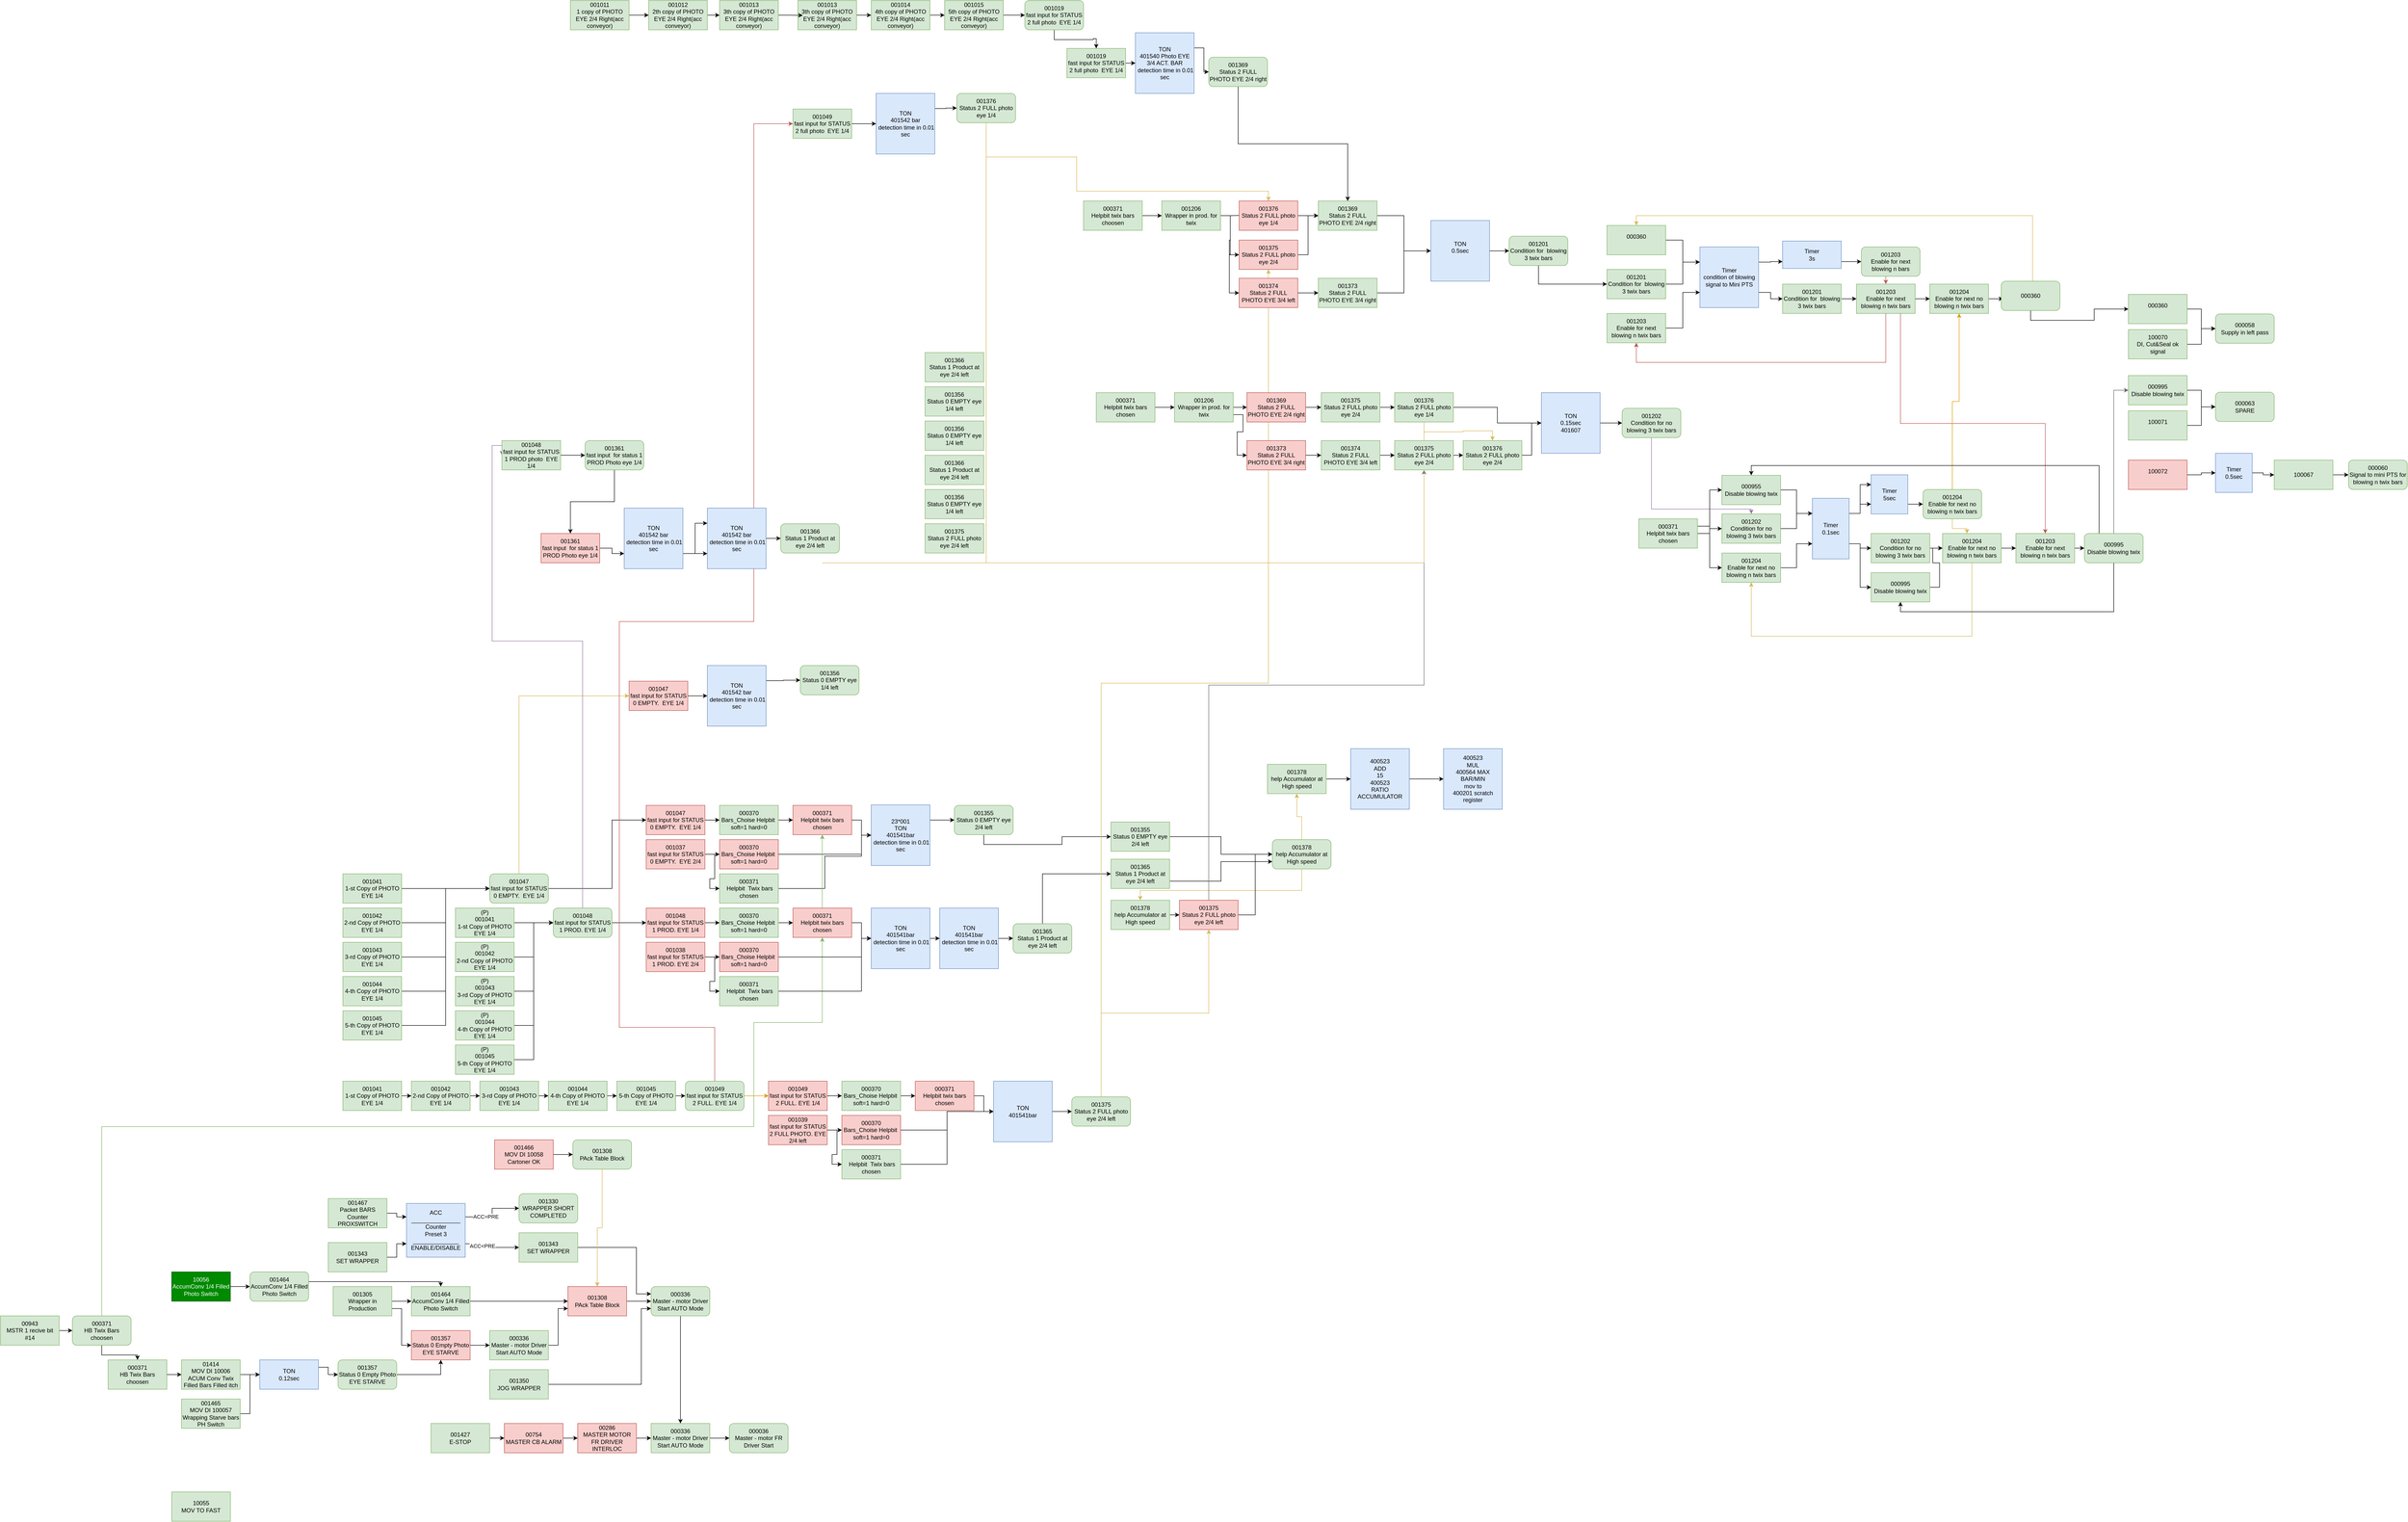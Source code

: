 <mxfile version="13.9.2" type="github">
  <diagram id="ivarAk4UytIAlIsof-li" name="Страница 1">
    <mxGraphModel dx="2256" dy="4291" grid="1" gridSize="10" guides="1" tooltips="1" connect="1" arrows="1" fold="1" page="1" pageScale="1" pageWidth="827" pageHeight="1169" math="0" shadow="0">
      <root>
        <mxCell id="0" />
        <mxCell id="1" parent="0" />
        <mxCell id="tuvTyXdOXTavh4sCCvta-4" style="edgeStyle=orthogonalEdgeStyle;rounded=0;orthogonalLoop=1;jettySize=auto;html=1;exitX=1;exitY=0.5;exitDx=0;exitDy=0;" edge="1" parent="1" source="tuvTyXdOXTavh4sCCvta-1" target="tuvTyXdOXTavh4sCCvta-3">
          <mxGeometry relative="1" as="geometry" />
        </mxCell>
        <mxCell id="tuvTyXdOXTavh4sCCvta-1" value="&lt;div&gt;10056&lt;/div&gt;&lt;div&gt;AccumConv 1/4 Filled Photo Switch&lt;br&gt;&lt;/div&gt;" style="rounded=0;whiteSpace=wrap;html=1;fillColor=#008a00;strokeColor=#005700;fontColor=#ffffff;" vertex="1" parent="1">
          <mxGeometry x="-210" y="230" width="120" height="60" as="geometry" />
        </mxCell>
        <mxCell id="tuvTyXdOXTavh4sCCvta-6" style="edgeStyle=orthogonalEdgeStyle;rounded=0;orthogonalLoop=1;jettySize=auto;html=1;entryX=0.5;entryY=0;entryDx=0;entryDy=0;" edge="1" parent="1" source="tuvTyXdOXTavh4sCCvta-3" target="tuvTyXdOXTavh4sCCvta-5">
          <mxGeometry relative="1" as="geometry">
            <Array as="points">
              <mxPoint x="70" y="280" />
              <mxPoint x="70" y="250" />
              <mxPoint x="340" y="250" />
            </Array>
          </mxGeometry>
        </mxCell>
        <mxCell id="tuvTyXdOXTavh4sCCvta-3" value="&lt;div&gt;001464&lt;/div&gt;&lt;div&gt;AccumConv 1/4 Filled Photo Switch&lt;br&gt;&lt;/div&gt;" style="rounded=1;whiteSpace=wrap;html=1;fillColor=#d5e8d4;strokeColor=#82b366;" vertex="1" parent="1">
          <mxGeometry x="-50" y="230" width="120" height="60" as="geometry" />
        </mxCell>
        <mxCell id="tuvTyXdOXTavh4sCCvta-14" style="edgeStyle=orthogonalEdgeStyle;rounded=0;orthogonalLoop=1;jettySize=auto;html=1;exitX=1;exitY=0.5;exitDx=0;exitDy=0;entryX=0;entryY=0.5;entryDx=0;entryDy=0;" edge="1" parent="1" source="tuvTyXdOXTavh4sCCvta-5" target="tuvTyXdOXTavh4sCCvta-13">
          <mxGeometry relative="1" as="geometry" />
        </mxCell>
        <mxCell id="tuvTyXdOXTavh4sCCvta-5" value="&lt;div&gt;001464&lt;/div&gt;&lt;div&gt;AccumConv 1/4 Filled Photo Switch&lt;br&gt;&lt;/div&gt;" style="rounded=0;whiteSpace=wrap;html=1;fillColor=#d5e8d4;strokeColor=#82b366;" vertex="1" parent="1">
          <mxGeometry x="280" y="260" width="120" height="60" as="geometry" />
        </mxCell>
        <mxCell id="tuvTyXdOXTavh4sCCvta-8" style="edgeStyle=orthogonalEdgeStyle;rounded=0;orthogonalLoop=1;jettySize=auto;html=1;exitX=1;exitY=0.5;exitDx=0;exitDy=0;" edge="1" parent="1" source="tuvTyXdOXTavh4sCCvta-7" target="tuvTyXdOXTavh4sCCvta-5">
          <mxGeometry relative="1" as="geometry" />
        </mxCell>
        <mxCell id="tuvTyXdOXTavh4sCCvta-11" style="edgeStyle=orthogonalEdgeStyle;rounded=0;orthogonalLoop=1;jettySize=auto;html=1;exitX=1;exitY=0.75;exitDx=0;exitDy=0;entryX=0;entryY=0.5;entryDx=0;entryDy=0;" edge="1" parent="1" source="tuvTyXdOXTavh4sCCvta-7" target="tuvTyXdOXTavh4sCCvta-9">
          <mxGeometry relative="1" as="geometry" />
        </mxCell>
        <mxCell id="tuvTyXdOXTavh4sCCvta-7" value="&lt;div&gt;001305&lt;/div&gt;&lt;div&gt;Wrapper in Production&lt;br&gt;&lt;/div&gt;" style="rounded=0;whiteSpace=wrap;html=1;fillColor=#d5e8d4;strokeColor=#82b366;" vertex="1" parent="1">
          <mxGeometry x="120" y="260" width="120" height="60" as="geometry" />
        </mxCell>
        <mxCell id="tuvTyXdOXTavh4sCCvta-12" style="edgeStyle=orthogonalEdgeStyle;rounded=0;orthogonalLoop=1;jettySize=auto;html=1;exitX=1;exitY=0.5;exitDx=0;exitDy=0;" edge="1" parent="1" source="tuvTyXdOXTavh4sCCvta-9" target="tuvTyXdOXTavh4sCCvta-10">
          <mxGeometry relative="1" as="geometry" />
        </mxCell>
        <mxCell id="tuvTyXdOXTavh4sCCvta-9" value="&lt;div&gt;001357&lt;/div&gt;&lt;div&gt;Status 0 Empty Photo EYE STARVE&lt;br&gt;&lt;/div&gt;" style="rounded=0;whiteSpace=wrap;html=1;fillColor=#f8cecc;strokeColor=#b85450;" vertex="1" parent="1">
          <mxGeometry x="280" y="350" width="120" height="60" as="geometry" />
        </mxCell>
        <mxCell id="tuvTyXdOXTavh4sCCvta-15" style="edgeStyle=orthogonalEdgeStyle;rounded=0;orthogonalLoop=1;jettySize=auto;html=1;exitX=1;exitY=0.5;exitDx=0;exitDy=0;entryX=0;entryY=0.75;entryDx=0;entryDy=0;" edge="1" parent="1" source="tuvTyXdOXTavh4sCCvta-10" target="tuvTyXdOXTavh4sCCvta-13">
          <mxGeometry relative="1" as="geometry" />
        </mxCell>
        <mxCell id="tuvTyXdOXTavh4sCCvta-10" value="&lt;div&gt;000336&lt;/div&gt;&lt;div&gt;Master - motor Driver Start AUTO Mode&lt;br&gt;&lt;/div&gt;" style="rounded=0;whiteSpace=wrap;html=1;fillColor=#d5e8d4;strokeColor=#82b366;" vertex="1" parent="1">
          <mxGeometry x="440" y="350" width="120" height="60" as="geometry" />
        </mxCell>
        <mxCell id="tuvTyXdOXTavh4sCCvta-18" style="edgeStyle=orthogonalEdgeStyle;rounded=0;orthogonalLoop=1;jettySize=auto;html=1;exitX=1;exitY=0.5;exitDx=0;exitDy=0;" edge="1" parent="1" source="tuvTyXdOXTavh4sCCvta-13" target="tuvTyXdOXTavh4sCCvta-17">
          <mxGeometry relative="1" as="geometry" />
        </mxCell>
        <mxCell id="tuvTyXdOXTavh4sCCvta-13" value="&lt;div&gt;001308&lt;/div&gt;&lt;div&gt;PAck Table Block&lt;br&gt;&lt;/div&gt;" style="rounded=0;whiteSpace=wrap;html=1;fillColor=#f8cecc;strokeColor=#b85450;" vertex="1" parent="1">
          <mxGeometry x="600" y="260" width="120" height="60" as="geometry" />
        </mxCell>
        <mxCell id="tuvTyXdOXTavh4sCCvta-19" style="edgeStyle=orthogonalEdgeStyle;rounded=0;orthogonalLoop=1;jettySize=auto;html=1;exitX=1;exitY=0.5;exitDx=0;exitDy=0;entryX=0;entryY=0.75;entryDx=0;entryDy=0;" edge="1" parent="1" source="tuvTyXdOXTavh4sCCvta-16" target="tuvTyXdOXTavh4sCCvta-17">
          <mxGeometry relative="1" as="geometry">
            <Array as="points">
              <mxPoint x="750" y="460" />
              <mxPoint x="750" y="305" />
            </Array>
          </mxGeometry>
        </mxCell>
        <mxCell id="tuvTyXdOXTavh4sCCvta-16" value="&lt;div&gt;001350&lt;/div&gt;&lt;div&gt;JOG WRAPPER&lt;br&gt;&lt;/div&gt;" style="rounded=0;whiteSpace=wrap;html=1;fillColor=#d5e8d4;strokeColor=#82b366;" vertex="1" parent="1">
          <mxGeometry x="440" y="430" width="120" height="60" as="geometry" />
        </mxCell>
        <mxCell id="tuvTyXdOXTavh4sCCvta-33" style="edgeStyle=orthogonalEdgeStyle;rounded=0;orthogonalLoop=1;jettySize=auto;html=1;exitX=0.5;exitY=1;exitDx=0;exitDy=0;entryX=0.5;entryY=0;entryDx=0;entryDy=0;" edge="1" parent="1" source="tuvTyXdOXTavh4sCCvta-17" target="tuvTyXdOXTavh4sCCvta-32">
          <mxGeometry relative="1" as="geometry" />
        </mxCell>
        <mxCell id="tuvTyXdOXTavh4sCCvta-17" value="&lt;div&gt;000336&lt;/div&gt;&lt;div&gt;Master - motor Driver Start AUTO Mode&lt;br&gt;&lt;/div&gt;" style="rounded=1;whiteSpace=wrap;html=1;fillColor=#d5e8d4;strokeColor=#82b366;" vertex="1" parent="1">
          <mxGeometry x="770" y="260" width="120" height="60" as="geometry" />
        </mxCell>
        <mxCell id="tuvTyXdOXTavh4sCCvta-26" style="edgeStyle=orthogonalEdgeStyle;rounded=0;orthogonalLoop=1;jettySize=auto;html=1;exitX=1;exitY=0.25;exitDx=0;exitDy=0;" edge="1" parent="1" source="tuvTyXdOXTavh4sCCvta-20" target="tuvTyXdOXTavh4sCCvta-25">
          <mxGeometry relative="1" as="geometry" />
        </mxCell>
        <mxCell id="tuvTyXdOXTavh4sCCvta-27" value="ACC=PRE" style="edgeLabel;html=1;align=center;verticalAlign=middle;resizable=0;points=[];" vertex="1" connectable="0" parent="tuvTyXdOXTavh4sCCvta-26">
          <mxGeometry x="-0.34" y="2" relative="1" as="geometry">
            <mxPoint y="1" as="offset" />
          </mxGeometry>
        </mxCell>
        <mxCell id="tuvTyXdOXTavh4sCCvta-29" style="edgeStyle=orthogonalEdgeStyle;rounded=0;orthogonalLoop=1;jettySize=auto;html=1;exitX=1;exitY=0.75;exitDx=0;exitDy=0;" edge="1" parent="1" source="tuvTyXdOXTavh4sCCvta-20" target="tuvTyXdOXTavh4sCCvta-28">
          <mxGeometry relative="1" as="geometry" />
        </mxCell>
        <mxCell id="tuvTyXdOXTavh4sCCvta-30" value="ACC&amp;lt;PRE" style="edgeLabel;html=1;align=center;verticalAlign=middle;resizable=0;points=[];" vertex="1" connectable="0" parent="tuvTyXdOXTavh4sCCvta-29">
          <mxGeometry x="0.01" y="-20" relative="1" as="geometry">
            <mxPoint as="offset" />
          </mxGeometry>
        </mxCell>
        <mxCell id="tuvTyXdOXTavh4sCCvta-20" value="&lt;div&gt;ACC&lt;br&gt;&lt;/div&gt;&lt;div&gt;_______________&lt;br&gt;&lt;/div&gt;&lt;div&gt;Counter&lt;/div&gt;&lt;div&gt;Preset 3&lt;/div&gt;&lt;div&gt;______________&lt;br&gt;&lt;/div&gt;&lt;div&gt;ENABLE/DISABLE&lt;br&gt;&lt;/div&gt;" style="rounded=0;whiteSpace=wrap;html=1;fillColor=#dae8fc;strokeColor=#6c8ebf;" vertex="1" parent="1">
          <mxGeometry x="270" y="90" width="120" height="110" as="geometry" />
        </mxCell>
        <mxCell id="tuvTyXdOXTavh4sCCvta-22" style="edgeStyle=orthogonalEdgeStyle;rounded=0;orthogonalLoop=1;jettySize=auto;html=1;exitX=1;exitY=0.5;exitDx=0;exitDy=0;entryX=0;entryY=0.75;entryDx=0;entryDy=0;" edge="1" parent="1" source="tuvTyXdOXTavh4sCCvta-21" target="tuvTyXdOXTavh4sCCvta-20">
          <mxGeometry relative="1" as="geometry" />
        </mxCell>
        <mxCell id="tuvTyXdOXTavh4sCCvta-21" value="&lt;div&gt;001343&lt;/div&gt;&lt;div&gt;SET WRAPPER&lt;br&gt;&lt;/div&gt;" style="rounded=0;whiteSpace=wrap;html=1;fillColor=#d5e8d4;strokeColor=#82b366;" vertex="1" parent="1">
          <mxGeometry x="110" y="170" width="120" height="60" as="geometry" />
        </mxCell>
        <mxCell id="tuvTyXdOXTavh4sCCvta-24" style="edgeStyle=orthogonalEdgeStyle;rounded=0;orthogonalLoop=1;jettySize=auto;html=1;entryX=0;entryY=0.25;entryDx=0;entryDy=0;" edge="1" parent="1" source="tuvTyXdOXTavh4sCCvta-23" target="tuvTyXdOXTavh4sCCvta-20">
          <mxGeometry relative="1" as="geometry" />
        </mxCell>
        <mxCell id="tuvTyXdOXTavh4sCCvta-23" value="&lt;div&gt;001467&lt;/div&gt;&lt;div&gt;Packet BARS Counter PROXSWITCH&lt;br&gt;&lt;/div&gt;" style="rounded=0;whiteSpace=wrap;html=1;fillColor=#d5e8d4;strokeColor=#82b366;" vertex="1" parent="1">
          <mxGeometry x="110" y="80" width="120" height="60" as="geometry" />
        </mxCell>
        <mxCell id="tuvTyXdOXTavh4sCCvta-25" value="&lt;div&gt;001330&lt;/div&gt;&lt;div&gt;WRAPPER SHORT COMPLETED&lt;br&gt;&lt;/div&gt;" style="rounded=1;whiteSpace=wrap;html=1;fillColor=#d5e8d4;strokeColor=#82b366;" vertex="1" parent="1">
          <mxGeometry x="500" y="70" width="120" height="60" as="geometry" />
        </mxCell>
        <mxCell id="tuvTyXdOXTavh4sCCvta-31" style="edgeStyle=orthogonalEdgeStyle;rounded=0;orthogonalLoop=1;jettySize=auto;html=1;exitX=1;exitY=0.5;exitDx=0;exitDy=0;entryX=0;entryY=0.25;entryDx=0;entryDy=0;" edge="1" parent="1" source="tuvTyXdOXTavh4sCCvta-28" target="tuvTyXdOXTavh4sCCvta-17">
          <mxGeometry relative="1" as="geometry">
            <Array as="points">
              <mxPoint x="740" y="180" />
              <mxPoint x="740" y="275" />
            </Array>
          </mxGeometry>
        </mxCell>
        <mxCell id="tuvTyXdOXTavh4sCCvta-28" value="&lt;div&gt;001343&lt;/div&gt;&lt;div&gt;SET WRAPPER&lt;/div&gt;" style="rounded=0;whiteSpace=wrap;html=1;fillColor=#d5e8d4;strokeColor=#82b366;" vertex="1" parent="1">
          <mxGeometry x="500" y="150" width="120" height="60" as="geometry" />
        </mxCell>
        <mxCell id="tuvTyXdOXTavh4sCCvta-56" style="edgeStyle=orthogonalEdgeStyle;rounded=0;orthogonalLoop=1;jettySize=auto;html=1;exitX=1;exitY=0.5;exitDx=0;exitDy=0;entryX=0;entryY=0.5;entryDx=0;entryDy=0;" edge="1" parent="1" source="tuvTyXdOXTavh4sCCvta-32" target="tuvTyXdOXTavh4sCCvta-55">
          <mxGeometry relative="1" as="geometry" />
        </mxCell>
        <mxCell id="tuvTyXdOXTavh4sCCvta-32" value="&lt;div&gt;000336&lt;/div&gt;&lt;div&gt;Master - motor Driver Start AUTO Mode&lt;br&gt;&lt;/div&gt;" style="rounded=0;whiteSpace=wrap;html=1;fillColor=#d5e8d4;strokeColor=#82b366;" vertex="1" parent="1">
          <mxGeometry x="770" y="540" width="120" height="60" as="geometry" />
        </mxCell>
        <mxCell id="tuvTyXdOXTavh4sCCvta-35" style="edgeStyle=orthogonalEdgeStyle;rounded=0;orthogonalLoop=1;jettySize=auto;html=1;exitX=1;exitY=0.5;exitDx=0;exitDy=0;entryX=0.5;entryY=1;entryDx=0;entryDy=0;" edge="1" parent="1" source="tuvTyXdOXTavh4sCCvta-34" target="tuvTyXdOXTavh4sCCvta-9">
          <mxGeometry relative="1" as="geometry" />
        </mxCell>
        <mxCell id="tuvTyXdOXTavh4sCCvta-34" value="&lt;div&gt;001357&lt;/div&gt;&lt;div&gt;Status 0 Empty Photo EYE STARVE&lt;br&gt;&lt;/div&gt;" style="rounded=1;whiteSpace=wrap;html=1;fillColor=#d5e8d4;strokeColor=#82b366;" vertex="1" parent="1">
          <mxGeometry x="130" y="410" width="120" height="60" as="geometry" />
        </mxCell>
        <mxCell id="tuvTyXdOXTavh4sCCvta-37" style="edgeStyle=orthogonalEdgeStyle;rounded=0;orthogonalLoop=1;jettySize=auto;html=1;exitX=1;exitY=0.25;exitDx=0;exitDy=0;entryX=0;entryY=0.5;entryDx=0;entryDy=0;" edge="1" parent="1" source="tuvTyXdOXTavh4sCCvta-36" target="tuvTyXdOXTavh4sCCvta-34">
          <mxGeometry relative="1" as="geometry" />
        </mxCell>
        <mxCell id="tuvTyXdOXTavh4sCCvta-36" value="&lt;div&gt;TON&lt;/div&gt;&lt;div&gt;0.12sec&lt;br&gt;&lt;/div&gt;" style="rounded=0;whiteSpace=wrap;html=1;fillColor=#dae8fc;strokeColor=#6c8ebf;" vertex="1" parent="1">
          <mxGeometry x="-30" y="410" width="120" height="60" as="geometry" />
        </mxCell>
        <mxCell id="tuvTyXdOXTavh4sCCvta-39" style="edgeStyle=orthogonalEdgeStyle;rounded=0;orthogonalLoop=1;jettySize=auto;html=1;exitX=1;exitY=0.5;exitDx=0;exitDy=0;" edge="1" parent="1" source="tuvTyXdOXTavh4sCCvta-38" target="tuvTyXdOXTavh4sCCvta-36">
          <mxGeometry relative="1" as="geometry" />
        </mxCell>
        <mxCell id="tuvTyXdOXTavh4sCCvta-38" value="&lt;div&gt;01414&lt;/div&gt;&lt;div&gt;MOV DI 10006&lt;/div&gt;&lt;div&gt;ACUM Conv Twix Filled Bars Filled itch&lt;br&gt;&lt;/div&gt;" style="rounded=0;whiteSpace=wrap;html=1;fillColor=#d5e8d4;strokeColor=#82b366;" vertex="1" parent="1">
          <mxGeometry x="-190" y="410" width="120" height="60" as="geometry" />
        </mxCell>
        <mxCell id="tuvTyXdOXTavh4sCCvta-41" style="edgeStyle=orthogonalEdgeStyle;rounded=0;orthogonalLoop=1;jettySize=auto;html=1;exitX=1;exitY=0.5;exitDx=0;exitDy=0;entryX=0;entryY=0.5;entryDx=0;entryDy=0;" edge="1" parent="1" source="tuvTyXdOXTavh4sCCvta-40" target="tuvTyXdOXTavh4sCCvta-38">
          <mxGeometry relative="1" as="geometry" />
        </mxCell>
        <mxCell id="tuvTyXdOXTavh4sCCvta-40" value="&lt;div&gt;000371&lt;/div&gt;&lt;div&gt;HB Twix Bars choosen&lt;br&gt;&lt;/div&gt;" style="rounded=0;whiteSpace=wrap;html=1;fillColor=#d5e8d4;strokeColor=#82b366;" vertex="1" parent="1">
          <mxGeometry x="-340" y="410" width="120" height="60" as="geometry" />
        </mxCell>
        <mxCell id="tuvTyXdOXTavh4sCCvta-43" style="edgeStyle=orthogonalEdgeStyle;rounded=0;orthogonalLoop=1;jettySize=auto;html=1;exitX=1;exitY=0.5;exitDx=0;exitDy=0;entryX=0;entryY=0.5;entryDx=0;entryDy=0;" edge="1" parent="1" source="tuvTyXdOXTavh4sCCvta-42" target="tuvTyXdOXTavh4sCCvta-36">
          <mxGeometry relative="1" as="geometry" />
        </mxCell>
        <mxCell id="tuvTyXdOXTavh4sCCvta-42" value="&lt;div&gt;001465&lt;/div&gt;&lt;div&gt;MOV DI 100057&lt;/div&gt;&lt;div&gt;Wrapping Starve bars PH Switch&lt;br&gt;&lt;/div&gt;" style="rounded=0;whiteSpace=wrap;html=1;fillColor=#d5e8d4;strokeColor=#82b366;" vertex="1" parent="1">
          <mxGeometry x="-190" y="490" width="120" height="60" as="geometry" />
        </mxCell>
        <mxCell id="tuvTyXdOXTavh4sCCvta-47" style="edgeStyle=orthogonalEdgeStyle;rounded=0;orthogonalLoop=1;jettySize=auto;html=1;entryX=0.5;entryY=0;entryDx=0;entryDy=0;fillColor=#fff2cc;strokeColor=#d6b656;" edge="1" parent="1" source="tuvTyXdOXTavh4sCCvta-44" target="tuvTyXdOXTavh4sCCvta-13">
          <mxGeometry relative="1" as="geometry" />
        </mxCell>
        <mxCell id="tuvTyXdOXTavh4sCCvta-44" value="&lt;div&gt;001308&lt;/div&gt;&lt;div&gt;PAck Table Block&lt;br&gt;&lt;/div&gt;" style="rounded=1;whiteSpace=wrap;html=1;fillColor=#d5e8d4;strokeColor=#82b366;" vertex="1" parent="1">
          <mxGeometry x="610" y="-40" width="120" height="60" as="geometry" />
        </mxCell>
        <mxCell id="tuvTyXdOXTavh4sCCvta-46" style="edgeStyle=orthogonalEdgeStyle;rounded=0;orthogonalLoop=1;jettySize=auto;html=1;exitX=1;exitY=0.5;exitDx=0;exitDy=0;" edge="1" parent="1" source="tuvTyXdOXTavh4sCCvta-45" target="tuvTyXdOXTavh4sCCvta-44">
          <mxGeometry relative="1" as="geometry" />
        </mxCell>
        <mxCell id="tuvTyXdOXTavh4sCCvta-45" value="&lt;div&gt;001466&lt;/div&gt;&lt;div&gt;MOV DI 10058&lt;/div&gt;&lt;div&gt;Cartoner OK&lt;br&gt;&lt;/div&gt;" style="rounded=0;whiteSpace=wrap;html=1;fillColor=#f8cecc;strokeColor=#b85450;" vertex="1" parent="1">
          <mxGeometry x="450" y="-40" width="120" height="60" as="geometry" />
        </mxCell>
        <mxCell id="tuvTyXdOXTavh4sCCvta-50" style="edgeStyle=orthogonalEdgeStyle;rounded=0;orthogonalLoop=1;jettySize=auto;html=1;exitX=1;exitY=0.5;exitDx=0;exitDy=0;" edge="1" parent="1" source="tuvTyXdOXTavh4sCCvta-48" target="tuvTyXdOXTavh4sCCvta-49">
          <mxGeometry relative="1" as="geometry" />
        </mxCell>
        <mxCell id="tuvTyXdOXTavh4sCCvta-48" value="&lt;div&gt;001427&lt;/div&gt;&lt;div&gt;E-STOP&lt;br&gt;&lt;/div&gt;" style="rounded=0;whiteSpace=wrap;html=1;fillColor=#d5e8d4;strokeColor=#82b366;" vertex="1" parent="1">
          <mxGeometry x="320" y="540" width="120" height="60" as="geometry" />
        </mxCell>
        <mxCell id="tuvTyXdOXTavh4sCCvta-52" style="edgeStyle=orthogonalEdgeStyle;rounded=0;orthogonalLoop=1;jettySize=auto;html=1;exitX=1;exitY=0.5;exitDx=0;exitDy=0;" edge="1" parent="1" source="tuvTyXdOXTavh4sCCvta-49" target="tuvTyXdOXTavh4sCCvta-51">
          <mxGeometry relative="1" as="geometry" />
        </mxCell>
        <mxCell id="tuvTyXdOXTavh4sCCvta-49" value="&lt;div&gt;00754&lt;/div&gt;&lt;div&gt;MASTER CB ALARM&lt;br&gt;&lt;/div&gt;" style="rounded=0;whiteSpace=wrap;html=1;fillColor=#f8cecc;strokeColor=#b85450;" vertex="1" parent="1">
          <mxGeometry x="470" y="540" width="120" height="60" as="geometry" />
        </mxCell>
        <mxCell id="tuvTyXdOXTavh4sCCvta-53" style="edgeStyle=orthogonalEdgeStyle;rounded=0;orthogonalLoop=1;jettySize=auto;html=1;exitX=1;exitY=0.5;exitDx=0;exitDy=0;" edge="1" parent="1" source="tuvTyXdOXTavh4sCCvta-51" target="tuvTyXdOXTavh4sCCvta-32">
          <mxGeometry relative="1" as="geometry" />
        </mxCell>
        <mxCell id="tuvTyXdOXTavh4sCCvta-51" value="&lt;div&gt;00286&lt;/div&gt;&lt;div&gt;MASTER MOTOR &lt;br&gt;&lt;/div&gt;&lt;div&gt;FR DRIVER INTERLOC &lt;br&gt;&lt;/div&gt;" style="rounded=0;whiteSpace=wrap;html=1;fillColor=#f8cecc;strokeColor=#b85450;" vertex="1" parent="1">
          <mxGeometry x="620" y="540" width="120" height="60" as="geometry" />
        </mxCell>
        <mxCell id="tuvTyXdOXTavh4sCCvta-55" value="&lt;div&gt;000036&lt;/div&gt;&lt;div&gt;Master - motor FR Driver Start &lt;br&gt;&lt;/div&gt;" style="rounded=1;whiteSpace=wrap;html=1;fillColor=#d5e8d4;strokeColor=#82b366;" vertex="1" parent="1">
          <mxGeometry x="930" y="540" width="120" height="60" as="geometry" />
        </mxCell>
        <mxCell id="tuvTyXdOXTavh4sCCvta-58" style="edgeStyle=orthogonalEdgeStyle;rounded=0;orthogonalLoop=1;jettySize=auto;html=1;exitX=0.5;exitY=1;exitDx=0;exitDy=0;entryX=0.5;entryY=0;entryDx=0;entryDy=0;" edge="1" parent="1" source="tuvTyXdOXTavh4sCCvta-57" target="tuvTyXdOXTavh4sCCvta-40">
          <mxGeometry relative="1" as="geometry" />
        </mxCell>
        <mxCell id="tuvTyXdOXTavh4sCCvta-217" style="edgeStyle=orthogonalEdgeStyle;rounded=0;orthogonalLoop=1;jettySize=auto;html=1;exitX=0.5;exitY=0;exitDx=0;exitDy=0;entryX=0.5;entryY=1;entryDx=0;entryDy=0;fillColor=#d5e8d4;strokeColor=#82b366;" edge="1" parent="1" source="tuvTyXdOXTavh4sCCvta-57" target="tuvTyXdOXTavh4sCCvta-122">
          <mxGeometry relative="1" as="geometry">
            <mxPoint x="815.714" y="-290" as="targetPoint" />
            <Array as="points">
              <mxPoint x="-353" y="-67" />
              <mxPoint x="980" y="-67" />
              <mxPoint x="980" y="-280" />
              <mxPoint x="1120" y="-280" />
            </Array>
          </mxGeometry>
        </mxCell>
        <mxCell id="tuvTyXdOXTavh4sCCvta-57" value="&lt;div&gt;000371&lt;/div&gt;&lt;div&gt;HB Twix Bars choosen&lt;br&gt;&lt;/div&gt;" style="rounded=1;whiteSpace=wrap;html=1;fillColor=#d5e8d4;strokeColor=#82b366;" vertex="1" parent="1">
          <mxGeometry x="-413" y="320" width="120" height="60" as="geometry" />
        </mxCell>
        <mxCell id="tuvTyXdOXTavh4sCCvta-60" style="edgeStyle=orthogonalEdgeStyle;rounded=0;orthogonalLoop=1;jettySize=auto;html=1;exitX=1;exitY=0.5;exitDx=0;exitDy=0;entryX=0;entryY=0.5;entryDx=0;entryDy=0;" edge="1" parent="1" source="tuvTyXdOXTavh4sCCvta-59" target="tuvTyXdOXTavh4sCCvta-57">
          <mxGeometry relative="1" as="geometry" />
        </mxCell>
        <mxCell id="tuvTyXdOXTavh4sCCvta-59" value="&lt;div&gt;00943&lt;/div&gt;&lt;div&gt;MSTR 1 recive bit #14&lt;br&gt;&lt;/div&gt;" style="rounded=0;whiteSpace=wrap;html=1;fillColor=#d5e8d4;strokeColor=#82b366;" vertex="1" parent="1">
          <mxGeometry x="-560" y="320" width="120" height="60" as="geometry" />
        </mxCell>
        <mxCell id="tuvTyXdOXTavh4sCCvta-62" value="&lt;div&gt;10055&lt;/div&gt;&lt;div&gt;MOV TO FAST &lt;br&gt;&lt;/div&gt;" style="rounded=0;whiteSpace=wrap;html=1;fillColor=#d5e8d4;strokeColor=#82b366;" vertex="1" parent="1">
          <mxGeometry x="-210" y="680" width="120" height="60" as="geometry" />
        </mxCell>
        <mxCell id="tuvTyXdOXTavh4sCCvta-75" style="edgeStyle=orthogonalEdgeStyle;rounded=0;orthogonalLoop=1;jettySize=auto;html=1;exitX=1;exitY=0.5;exitDx=0;exitDy=0;entryX=0;entryY=0.5;entryDx=0;entryDy=0;" edge="1" parent="1" source="tuvTyXdOXTavh4sCCvta-63" target="tuvTyXdOXTavh4sCCvta-73">
          <mxGeometry relative="1" as="geometry" />
        </mxCell>
        <mxCell id="tuvTyXdOXTavh4sCCvta-63" value="&lt;div&gt;001041&lt;/div&gt;&lt;div&gt;1-st Copy of PHOTO EYE 1/4&lt;br&gt;&lt;/div&gt;" style="rounded=0;whiteSpace=wrap;html=1;fillColor=#d5e8d4;strokeColor=#82b366;" vertex="1" parent="1">
          <mxGeometry x="140" y="-584" width="120" height="60" as="geometry" />
        </mxCell>
        <mxCell id="tuvTyXdOXTavh4sCCvta-76" style="edgeStyle=orthogonalEdgeStyle;rounded=0;orthogonalLoop=1;jettySize=auto;html=1;exitX=1;exitY=0.5;exitDx=0;exitDy=0;entryX=0;entryY=0.5;entryDx=0;entryDy=0;" edge="1" parent="1" source="tuvTyXdOXTavh4sCCvta-64" target="tuvTyXdOXTavh4sCCvta-73">
          <mxGeometry relative="1" as="geometry" />
        </mxCell>
        <mxCell id="tuvTyXdOXTavh4sCCvta-64" value="&lt;div&gt;001042&lt;/div&gt;&lt;div&gt;2-nd Copy of PHOTO EYE 1/4&lt;br&gt;&lt;/div&gt;" style="rounded=0;whiteSpace=wrap;html=1;fillColor=#d5e8d4;strokeColor=#82b366;" vertex="1" parent="1">
          <mxGeometry x="140" y="-514" width="120" height="60" as="geometry" />
        </mxCell>
        <mxCell id="tuvTyXdOXTavh4sCCvta-77" style="edgeStyle=orthogonalEdgeStyle;rounded=0;orthogonalLoop=1;jettySize=auto;html=1;exitX=1;exitY=0.5;exitDx=0;exitDy=0;entryX=0;entryY=0.5;entryDx=0;entryDy=0;" edge="1" parent="1" source="tuvTyXdOXTavh4sCCvta-65" target="tuvTyXdOXTavh4sCCvta-73">
          <mxGeometry relative="1" as="geometry" />
        </mxCell>
        <mxCell id="tuvTyXdOXTavh4sCCvta-65" value="&lt;div&gt;001043&lt;/div&gt;&lt;div&gt;3-rd Copy of PHOTO EYE 1/4&lt;br&gt;&lt;/div&gt;" style="rounded=0;whiteSpace=wrap;html=1;fillColor=#d5e8d4;strokeColor=#82b366;" vertex="1" parent="1">
          <mxGeometry x="140" y="-444" width="120" height="60" as="geometry" />
        </mxCell>
        <mxCell id="tuvTyXdOXTavh4sCCvta-78" style="edgeStyle=orthogonalEdgeStyle;rounded=0;orthogonalLoop=1;jettySize=auto;html=1;exitX=1;exitY=0.5;exitDx=0;exitDy=0;entryX=0;entryY=0.5;entryDx=0;entryDy=0;" edge="1" parent="1" source="tuvTyXdOXTavh4sCCvta-66" target="tuvTyXdOXTavh4sCCvta-73">
          <mxGeometry relative="1" as="geometry" />
        </mxCell>
        <mxCell id="tuvTyXdOXTavh4sCCvta-66" value="&lt;div&gt;001044&lt;/div&gt;&lt;div&gt;4-th Copy of PHOTO EYE 1/4&lt;br&gt;&lt;/div&gt;" style="rounded=0;whiteSpace=wrap;html=1;fillColor=#d5e8d4;strokeColor=#82b366;" vertex="1" parent="1">
          <mxGeometry x="140" y="-374" width="120" height="60" as="geometry" />
        </mxCell>
        <mxCell id="tuvTyXdOXTavh4sCCvta-79" style="edgeStyle=orthogonalEdgeStyle;rounded=0;orthogonalLoop=1;jettySize=auto;html=1;exitX=1;exitY=0.5;exitDx=0;exitDy=0;entryX=0;entryY=0.5;entryDx=0;entryDy=0;" edge="1" parent="1" source="tuvTyXdOXTavh4sCCvta-67" target="tuvTyXdOXTavh4sCCvta-73">
          <mxGeometry relative="1" as="geometry" />
        </mxCell>
        <mxCell id="tuvTyXdOXTavh4sCCvta-67" value="&lt;div&gt;001045&lt;/div&gt;&lt;div&gt;5-th Copy of PHOTO EYE 1/4&lt;br&gt;&lt;/div&gt;" style="rounded=0;whiteSpace=wrap;html=1;fillColor=#d5e8d4;strokeColor=#82b366;" vertex="1" parent="1">
          <mxGeometry x="140" y="-304" width="120" height="60" as="geometry" />
        </mxCell>
        <mxCell id="tuvTyXdOXTavh4sCCvta-80" style="edgeStyle=orthogonalEdgeStyle;rounded=0;orthogonalLoop=1;jettySize=auto;html=1;exitX=1;exitY=0.5;exitDx=0;exitDy=0;entryX=0;entryY=0.5;entryDx=0;entryDy=0;" edge="1" parent="1" source="tuvTyXdOXTavh4sCCvta-68" target="tuvTyXdOXTavh4sCCvta-74">
          <mxGeometry relative="1" as="geometry" />
        </mxCell>
        <mxCell id="tuvTyXdOXTavh4sCCvta-68" value="&lt;div&gt;(P)&lt;br&gt;&lt;/div&gt;&lt;div&gt;001041&lt;/div&gt;&lt;div&gt;1-st Copy of PHOTO EYE 1/4&lt;br&gt;&lt;/div&gt;" style="rounded=0;whiteSpace=wrap;html=1;fillColor=#d5e8d4;strokeColor=#82b366;" vertex="1" parent="1">
          <mxGeometry x="370" y="-514" width="120" height="60" as="geometry" />
        </mxCell>
        <mxCell id="tuvTyXdOXTavh4sCCvta-81" style="edgeStyle=orthogonalEdgeStyle;rounded=0;orthogonalLoop=1;jettySize=auto;html=1;exitX=1;exitY=0.5;exitDx=0;exitDy=0;entryX=0;entryY=0.5;entryDx=0;entryDy=0;" edge="1" parent="1" source="tuvTyXdOXTavh4sCCvta-69" target="tuvTyXdOXTavh4sCCvta-74">
          <mxGeometry relative="1" as="geometry" />
        </mxCell>
        <mxCell id="tuvTyXdOXTavh4sCCvta-69" value="&lt;div&gt;(P)&lt;/div&gt;&lt;div&gt;001042&lt;/div&gt;&lt;div&gt;2-nd Copy of PHOTO EYE 1/4&lt;br&gt;&lt;/div&gt;" style="rounded=0;whiteSpace=wrap;html=1;fillColor=#d5e8d4;strokeColor=#82b366;" vertex="1" parent="1">
          <mxGeometry x="370" y="-444" width="120" height="60" as="geometry" />
        </mxCell>
        <mxCell id="tuvTyXdOXTavh4sCCvta-82" style="edgeStyle=orthogonalEdgeStyle;rounded=0;orthogonalLoop=1;jettySize=auto;html=1;exitX=1;exitY=0.5;exitDx=0;exitDy=0;entryX=0;entryY=0.5;entryDx=0;entryDy=0;" edge="1" parent="1" source="tuvTyXdOXTavh4sCCvta-70" target="tuvTyXdOXTavh4sCCvta-74">
          <mxGeometry relative="1" as="geometry" />
        </mxCell>
        <mxCell id="tuvTyXdOXTavh4sCCvta-70" value="&lt;div&gt;(P)&lt;/div&gt;&lt;div&gt;001043&lt;/div&gt;&lt;div&gt;3-rd Copy of PHOTO EYE 1/4&lt;br&gt;&lt;/div&gt;" style="rounded=0;whiteSpace=wrap;html=1;fillColor=#d5e8d4;strokeColor=#82b366;" vertex="1" parent="1">
          <mxGeometry x="370" y="-374" width="120" height="60" as="geometry" />
        </mxCell>
        <mxCell id="tuvTyXdOXTavh4sCCvta-83" style="edgeStyle=orthogonalEdgeStyle;rounded=0;orthogonalLoop=1;jettySize=auto;html=1;exitX=1;exitY=0.5;exitDx=0;exitDy=0;entryX=0;entryY=0.5;entryDx=0;entryDy=0;" edge="1" parent="1" source="tuvTyXdOXTavh4sCCvta-71" target="tuvTyXdOXTavh4sCCvta-74">
          <mxGeometry relative="1" as="geometry" />
        </mxCell>
        <mxCell id="tuvTyXdOXTavh4sCCvta-71" value="&lt;div&gt;(P)&lt;/div&gt;&lt;div&gt;001044&lt;/div&gt;&lt;div&gt;4-th Copy of PHOTO EYE 1/4&lt;br&gt;&lt;/div&gt;" style="rounded=0;whiteSpace=wrap;html=1;fillColor=#d5e8d4;strokeColor=#82b366;" vertex="1" parent="1">
          <mxGeometry x="370" y="-304" width="120" height="60" as="geometry" />
        </mxCell>
        <mxCell id="tuvTyXdOXTavh4sCCvta-84" style="edgeStyle=orthogonalEdgeStyle;rounded=0;orthogonalLoop=1;jettySize=auto;html=1;exitX=1;exitY=0.5;exitDx=0;exitDy=0;entryX=0;entryY=0.5;entryDx=0;entryDy=0;" edge="1" parent="1" source="tuvTyXdOXTavh4sCCvta-72" target="tuvTyXdOXTavh4sCCvta-74">
          <mxGeometry relative="1" as="geometry" />
        </mxCell>
        <mxCell id="tuvTyXdOXTavh4sCCvta-72" value="&lt;div&gt;(P)&lt;/div&gt;&lt;div&gt;001045&lt;/div&gt;&lt;div&gt;5-th Copy of PHOTO EYE 1/4&lt;br&gt;&lt;/div&gt;" style="rounded=0;whiteSpace=wrap;html=1;fillColor=#d5e8d4;strokeColor=#82b366;" vertex="1" parent="1">
          <mxGeometry x="370" y="-234" width="120" height="60" as="geometry" />
        </mxCell>
        <mxCell id="tuvTyXdOXTavh4sCCvta-97" style="edgeStyle=orthogonalEdgeStyle;rounded=0;orthogonalLoop=1;jettySize=auto;html=1;exitX=1;exitY=0.5;exitDx=0;exitDy=0;entryX=0;entryY=0.5;entryDx=0;entryDy=0;" edge="1" parent="1" source="tuvTyXdOXTavh4sCCvta-73" target="tuvTyXdOXTavh4sCCvta-96">
          <mxGeometry relative="1" as="geometry">
            <mxPoint x="730" y="-694" as="targetPoint" />
            <Array as="points">
              <mxPoint x="690" y="-554" />
              <mxPoint x="690" y="-694" />
            </Array>
          </mxGeometry>
        </mxCell>
        <mxCell id="tuvTyXdOXTavh4sCCvta-189" style="edgeStyle=orthogonalEdgeStyle;rounded=0;orthogonalLoop=1;jettySize=auto;html=1;exitX=0.5;exitY=0;exitDx=0;exitDy=0;entryX=0;entryY=0.5;entryDx=0;entryDy=0;fillColor=#fff2cc;strokeColor=#d6b656;" edge="1" parent="1" source="tuvTyXdOXTavh4sCCvta-73" target="tuvTyXdOXTavh4sCCvta-186">
          <mxGeometry relative="1" as="geometry">
            <Array as="points">
              <mxPoint x="500" y="-948" />
            </Array>
          </mxGeometry>
        </mxCell>
        <mxCell id="tuvTyXdOXTavh4sCCvta-73" value="&lt;div&gt;001047&lt;/div&gt;&lt;div&gt;fast input for STATUS 0 EMPTY.&amp;nbsp; EYE 1/4&lt;br&gt;&lt;/div&gt;" style="rounded=1;whiteSpace=wrap;html=1;fillColor=#d5e8d4;strokeColor=#82b366;" vertex="1" parent="1">
          <mxGeometry x="440" y="-584" width="120" height="60" as="geometry" />
        </mxCell>
        <mxCell id="tuvTyXdOXTavh4sCCvta-115" style="edgeStyle=orthogonalEdgeStyle;rounded=0;orthogonalLoop=1;jettySize=auto;html=1;exitX=1;exitY=0.5;exitDx=0;exitDy=0;entryX=0;entryY=0.5;entryDx=0;entryDy=0;" edge="1" parent="1" source="tuvTyXdOXTavh4sCCvta-74" target="tuvTyXdOXTavh4sCCvta-113">
          <mxGeometry relative="1" as="geometry" />
        </mxCell>
        <mxCell id="tuvTyXdOXTavh4sCCvta-210" style="edgeStyle=orthogonalEdgeStyle;rounded=0;orthogonalLoop=1;jettySize=auto;html=1;exitX=0.5;exitY=0;exitDx=0;exitDy=0;entryX=0;entryY=0.5;entryDx=0;entryDy=0;fillColor=#e1d5e7;strokeColor=#9673a6;" edge="1" parent="1" source="tuvTyXdOXTavh4sCCvta-74" target="tuvTyXdOXTavh4sCCvta-205">
          <mxGeometry relative="1" as="geometry">
            <Array as="points">
              <mxPoint x="630" y="-1060" />
              <mxPoint x="445" y="-1060" />
              <mxPoint x="445" y="-1460" />
            </Array>
          </mxGeometry>
        </mxCell>
        <mxCell id="tuvTyXdOXTavh4sCCvta-74" value="&lt;div&gt;001048&lt;/div&gt;&lt;div&gt;fast input for STATUS 1 PROD. EYE 1/4&lt;br&gt;&lt;/div&gt;" style="rounded=1;whiteSpace=wrap;html=1;fillColor=#d5e8d4;strokeColor=#82b366;" vertex="1" parent="1">
          <mxGeometry x="570" y="-514" width="120" height="60" as="geometry" />
        </mxCell>
        <mxCell id="tuvTyXdOXTavh4sCCvta-88" style="edgeStyle=orthogonalEdgeStyle;rounded=0;orthogonalLoop=1;jettySize=auto;html=1;exitX=1;exitY=0.5;exitDx=0;exitDy=0;entryX=0;entryY=0.5;entryDx=0;entryDy=0;" edge="1" parent="1" source="tuvTyXdOXTavh4sCCvta-85" target="tuvTyXdOXTavh4sCCvta-86">
          <mxGeometry relative="1" as="geometry" />
        </mxCell>
        <mxCell id="tuvTyXdOXTavh4sCCvta-85" value="&lt;div&gt;001041&lt;/div&gt;&lt;div&gt;1-st Copy of PHOTO EYE 1/4&lt;br&gt;&lt;/div&gt;" style="rounded=0;whiteSpace=wrap;html=1;fillColor=#d5e8d4;strokeColor=#82b366;" vertex="1" parent="1">
          <mxGeometry x="140" y="-160" width="120" height="60" as="geometry" />
        </mxCell>
        <mxCell id="tuvTyXdOXTavh4sCCvta-89" style="edgeStyle=orthogonalEdgeStyle;rounded=0;orthogonalLoop=1;jettySize=auto;html=1;exitX=1;exitY=0.5;exitDx=0;exitDy=0;entryX=0;entryY=0.5;entryDx=0;entryDy=0;" edge="1" parent="1" source="tuvTyXdOXTavh4sCCvta-86" target="tuvTyXdOXTavh4sCCvta-87">
          <mxGeometry relative="1" as="geometry" />
        </mxCell>
        <mxCell id="tuvTyXdOXTavh4sCCvta-86" value="&lt;div&gt;001042&lt;/div&gt;&lt;div&gt;2-nd Copy of PHOTO EYE 1/4&lt;br&gt;&lt;/div&gt;" style="rounded=0;whiteSpace=wrap;html=1;fillColor=#d5e8d4;strokeColor=#82b366;" vertex="1" parent="1">
          <mxGeometry x="280" y="-160" width="120" height="60" as="geometry" />
        </mxCell>
        <mxCell id="tuvTyXdOXTavh4sCCvta-91" style="edgeStyle=orthogonalEdgeStyle;rounded=0;orthogonalLoop=1;jettySize=auto;html=1;exitX=1;exitY=0.5;exitDx=0;exitDy=0;" edge="1" parent="1" source="tuvTyXdOXTavh4sCCvta-87" target="tuvTyXdOXTavh4sCCvta-90">
          <mxGeometry relative="1" as="geometry" />
        </mxCell>
        <mxCell id="tuvTyXdOXTavh4sCCvta-87" value="&lt;div&gt;001043&lt;/div&gt;&lt;div&gt;3-rd Copy of PHOTO EYE 1/4&lt;br&gt;&lt;/div&gt;" style="rounded=0;whiteSpace=wrap;html=1;fillColor=#d5e8d4;strokeColor=#82b366;" vertex="1" parent="1">
          <mxGeometry x="420" y="-160" width="120" height="60" as="geometry" />
        </mxCell>
        <mxCell id="tuvTyXdOXTavh4sCCvta-93" style="edgeStyle=orthogonalEdgeStyle;rounded=0;orthogonalLoop=1;jettySize=auto;html=1;exitX=1;exitY=0.5;exitDx=0;exitDy=0;entryX=0;entryY=0.5;entryDx=0;entryDy=0;" edge="1" parent="1" source="tuvTyXdOXTavh4sCCvta-90" target="tuvTyXdOXTavh4sCCvta-92">
          <mxGeometry relative="1" as="geometry" />
        </mxCell>
        <mxCell id="tuvTyXdOXTavh4sCCvta-90" value="&lt;div&gt;001044&lt;/div&gt;&lt;div&gt;4-th Copy of PHOTO EYE 1/4&lt;br&gt;&lt;/div&gt;" style="rounded=0;whiteSpace=wrap;html=1;fillColor=#d5e8d4;strokeColor=#82b366;" vertex="1" parent="1">
          <mxGeometry x="560" y="-160" width="120" height="60" as="geometry" />
        </mxCell>
        <mxCell id="tuvTyXdOXTavh4sCCvta-95" style="edgeStyle=orthogonalEdgeStyle;rounded=0;orthogonalLoop=1;jettySize=auto;html=1;exitX=1;exitY=0.5;exitDx=0;exitDy=0;entryX=0;entryY=0.5;entryDx=0;entryDy=0;" edge="1" parent="1" source="tuvTyXdOXTavh4sCCvta-92" target="tuvTyXdOXTavh4sCCvta-94">
          <mxGeometry relative="1" as="geometry" />
        </mxCell>
        <mxCell id="tuvTyXdOXTavh4sCCvta-92" value="&lt;div&gt;001045&lt;/div&gt;&lt;div&gt;5-th Copy of PHOTO EYE 1/4&lt;br&gt;&lt;/div&gt;" style="rounded=0;whiteSpace=wrap;html=1;fillColor=#d5e8d4;strokeColor=#82b366;" vertex="1" parent="1">
          <mxGeometry x="700" y="-160" width="120" height="60" as="geometry" />
        </mxCell>
        <mxCell id="tuvTyXdOXTavh4sCCvta-161" style="edgeStyle=orthogonalEdgeStyle;rounded=0;orthogonalLoop=1;jettySize=auto;html=1;exitX=1;exitY=0.5;exitDx=0;exitDy=0;entryX=0;entryY=0.5;entryDx=0;entryDy=0;fillColor=#ffe6cc;strokeColor=#d79b00;" edge="1" parent="1" source="tuvTyXdOXTavh4sCCvta-94" target="tuvTyXdOXTavh4sCCvta-148">
          <mxGeometry relative="1" as="geometry" />
        </mxCell>
        <mxCell id="tuvTyXdOXTavh4sCCvta-209" style="edgeStyle=orthogonalEdgeStyle;rounded=0;orthogonalLoop=1;jettySize=auto;html=1;exitX=0.5;exitY=0;exitDx=0;exitDy=0;entryX=0;entryY=0.5;entryDx=0;entryDy=0;fillColor=#f8cecc;strokeColor=#b85450;" edge="1" parent="1" source="tuvTyXdOXTavh4sCCvta-94" target="tuvTyXdOXTavh4sCCvta-195">
          <mxGeometry relative="1" as="geometry">
            <mxPoint x="560" y="-1433.333" as="targetPoint" />
            <Array as="points">
              <mxPoint x="900" y="-270" />
              <mxPoint x="705" y="-270" />
              <mxPoint x="705" y="-1100" />
              <mxPoint x="980" y="-1100" />
              <mxPoint x="980" y="-2118" />
            </Array>
          </mxGeometry>
        </mxCell>
        <mxCell id="tuvTyXdOXTavh4sCCvta-94" value="&lt;div&gt;001049&lt;/div&gt;&lt;div&gt;fast input for STATUS 2 FULL. EYE 1/4&lt;br&gt;&lt;/div&gt;" style="rounded=1;whiteSpace=wrap;html=1;fillColor=#d5e8d4;strokeColor=#82b366;" vertex="1" parent="1">
          <mxGeometry x="840" y="-160" width="120" height="60" as="geometry" />
        </mxCell>
        <mxCell id="tuvTyXdOXTavh4sCCvta-99" style="edgeStyle=orthogonalEdgeStyle;rounded=0;orthogonalLoop=1;jettySize=auto;html=1;exitX=1;exitY=0.5;exitDx=0;exitDy=0;entryX=0;entryY=0.5;entryDx=0;entryDy=0;" edge="1" parent="1" source="tuvTyXdOXTavh4sCCvta-96" target="tuvTyXdOXTavh4sCCvta-98">
          <mxGeometry relative="1" as="geometry" />
        </mxCell>
        <mxCell id="tuvTyXdOXTavh4sCCvta-96" value="&lt;div&gt;001047&lt;/div&gt;&lt;div&gt;fast input for STATUS 0 EMPTY.&amp;nbsp; EYE 1/4&lt;br&gt;&lt;/div&gt;" style="rounded=0;whiteSpace=wrap;html=1;fillColor=#f8cecc;strokeColor=#b85450;" vertex="1" parent="1">
          <mxGeometry x="760" y="-724" width="120" height="60" as="geometry" />
        </mxCell>
        <mxCell id="tuvTyXdOXTavh4sCCvta-101" style="edgeStyle=orthogonalEdgeStyle;rounded=0;orthogonalLoop=1;jettySize=auto;html=1;exitX=1;exitY=0.5;exitDx=0;exitDy=0;entryX=0;entryY=0.5;entryDx=0;entryDy=0;" edge="1" parent="1" source="tuvTyXdOXTavh4sCCvta-98" target="tuvTyXdOXTavh4sCCvta-100">
          <mxGeometry relative="1" as="geometry" />
        </mxCell>
        <mxCell id="tuvTyXdOXTavh4sCCvta-98" value="&lt;div&gt;000370&lt;/div&gt;&lt;div&gt;Bars_Choise Helpbit&amp;nbsp; soft=1 hard=0&lt;br&gt;&lt;/div&gt;" style="rounded=0;whiteSpace=wrap;html=1;fillColor=#d5e8d4;strokeColor=#82b366;" vertex="1" parent="1">
          <mxGeometry x="910" y="-724" width="120" height="60" as="geometry" />
        </mxCell>
        <mxCell id="tuvTyXdOXTavh4sCCvta-103" style="edgeStyle=orthogonalEdgeStyle;rounded=0;orthogonalLoop=1;jettySize=auto;html=1;exitX=1;exitY=0.5;exitDx=0;exitDy=0;entryX=0;entryY=0.5;entryDx=0;entryDy=0;" edge="1" parent="1" source="tuvTyXdOXTavh4sCCvta-100" target="tuvTyXdOXTavh4sCCvta-102">
          <mxGeometry relative="1" as="geometry" />
        </mxCell>
        <mxCell id="tuvTyXdOXTavh4sCCvta-100" value="&lt;div&gt;000371&lt;/div&gt;&lt;div&gt;Helpbit twix bars chosen&lt;br&gt;&lt;/div&gt;" style="rounded=0;whiteSpace=wrap;html=1;fillColor=#f8cecc;strokeColor=#b85450;" vertex="1" parent="1">
          <mxGeometry x="1060" y="-724" width="120" height="60" as="geometry" />
        </mxCell>
        <mxCell id="tuvTyXdOXTavh4sCCvta-105" style="edgeStyle=orthogonalEdgeStyle;rounded=0;orthogonalLoop=1;jettySize=auto;html=1;exitX=1;exitY=0.25;exitDx=0;exitDy=0;" edge="1" parent="1" source="tuvTyXdOXTavh4sCCvta-102" target="tuvTyXdOXTavh4sCCvta-104">
          <mxGeometry relative="1" as="geometry" />
        </mxCell>
        <mxCell id="tuvTyXdOXTavh4sCCvta-102" value="&lt;div&gt;23*001&lt;br&gt;&lt;/div&gt;&lt;div&gt;TON&lt;/div&gt;&lt;div&gt;401541bar&lt;br&gt;&lt;/div&gt;&amp;nbsp;detection time in 0.01 sec" style="rounded=0;whiteSpace=wrap;html=1;fillColor=#dae8fc;strokeColor=#6c8ebf;" vertex="1" parent="1">
          <mxGeometry x="1220" y="-725" width="120" height="124" as="geometry" />
        </mxCell>
        <mxCell id="tuvTyXdOXTavh4sCCvta-165" style="edgeStyle=orthogonalEdgeStyle;rounded=0;orthogonalLoop=1;jettySize=auto;html=1;exitX=0.5;exitY=1;exitDx=0;exitDy=0;entryX=0;entryY=0.5;entryDx=0;entryDy=0;" edge="1" parent="1" source="tuvTyXdOXTavh4sCCvta-104" target="tuvTyXdOXTavh4sCCvta-164">
          <mxGeometry relative="1" as="geometry" />
        </mxCell>
        <mxCell id="tuvTyXdOXTavh4sCCvta-104" value="&lt;div&gt;001355&lt;/div&gt;&lt;div&gt;Status 0 EMPTY eye 2/4 left&lt;br&gt;&lt;/div&gt;" style="rounded=1;whiteSpace=wrap;html=1;fillColor=#d5e8d4;strokeColor=#82b366;" vertex="1" parent="1">
          <mxGeometry x="1390" y="-724" width="120" height="60" as="geometry" />
        </mxCell>
        <mxCell id="tuvTyXdOXTavh4sCCvta-108" style="edgeStyle=orthogonalEdgeStyle;rounded=0;orthogonalLoop=1;jettySize=auto;html=1;exitX=1;exitY=0.5;exitDx=0;exitDy=0;entryX=0;entryY=0.5;entryDx=0;entryDy=0;" edge="1" parent="1" source="tuvTyXdOXTavh4sCCvta-106" target="tuvTyXdOXTavh4sCCvta-107">
          <mxGeometry relative="1" as="geometry" />
        </mxCell>
        <mxCell id="tuvTyXdOXTavh4sCCvta-111" style="edgeStyle=orthogonalEdgeStyle;rounded=0;orthogonalLoop=1;jettySize=auto;html=1;exitX=1;exitY=0.5;exitDx=0;exitDy=0;entryX=0;entryY=0.5;entryDx=0;entryDy=0;" edge="1" parent="1" source="tuvTyXdOXTavh4sCCvta-106" target="tuvTyXdOXTavh4sCCvta-110">
          <mxGeometry relative="1" as="geometry" />
        </mxCell>
        <mxCell id="tuvTyXdOXTavh4sCCvta-106" value="&lt;div&gt;001037&lt;/div&gt;&lt;div&gt;fast input for STATUS 0 EMPTY.&amp;nbsp; EYE 2/4&lt;br&gt;&lt;/div&gt;" style="rounded=0;whiteSpace=wrap;html=1;fillColor=#f8cecc;strokeColor=#b85450;" vertex="1" parent="1">
          <mxGeometry x="760" y="-654" width="120" height="60" as="geometry" />
        </mxCell>
        <mxCell id="tuvTyXdOXTavh4sCCvta-109" style="edgeStyle=orthogonalEdgeStyle;rounded=0;orthogonalLoop=1;jettySize=auto;html=1;exitX=1;exitY=0.5;exitDx=0;exitDy=0;entryX=0;entryY=0.5;entryDx=0;entryDy=0;" edge="1" parent="1" source="tuvTyXdOXTavh4sCCvta-107" target="tuvTyXdOXTavh4sCCvta-102">
          <mxGeometry relative="1" as="geometry">
            <Array as="points">
              <mxPoint x="1200" y="-624" />
              <mxPoint x="1200" y="-663" />
            </Array>
          </mxGeometry>
        </mxCell>
        <mxCell id="tuvTyXdOXTavh4sCCvta-107" value="&lt;div&gt;000370&lt;/div&gt;Bars_Choise Helpbit&amp;nbsp; soft=1 hard=0" style="rounded=0;whiteSpace=wrap;html=1;fillColor=#f8cecc;strokeColor=#b85450;" vertex="1" parent="1">
          <mxGeometry x="910" y="-654" width="120" height="60" as="geometry" />
        </mxCell>
        <mxCell id="tuvTyXdOXTavh4sCCvta-112" style="edgeStyle=orthogonalEdgeStyle;rounded=0;orthogonalLoop=1;jettySize=auto;html=1;exitX=1;exitY=0.5;exitDx=0;exitDy=0;entryX=0;entryY=0.5;entryDx=0;entryDy=0;" edge="1" parent="1" source="tuvTyXdOXTavh4sCCvta-110" target="tuvTyXdOXTavh4sCCvta-102">
          <mxGeometry relative="1" as="geometry">
            <Array as="points">
              <mxPoint x="1125" y="-554" />
              <mxPoint x="1125" y="-620" />
              <mxPoint x="1200" y="-620" />
              <mxPoint x="1200" y="-663" />
            </Array>
          </mxGeometry>
        </mxCell>
        <mxCell id="tuvTyXdOXTavh4sCCvta-110" value="&lt;div&gt;000371&lt;/div&gt;&lt;div&gt;&amp;nbsp;Helpbit&amp;nbsp; Twix bars chosen&lt;br&gt;&lt;/div&gt;" style="rounded=0;whiteSpace=wrap;html=1;fillColor=#d5e8d4;strokeColor=#82b366;" vertex="1" parent="1">
          <mxGeometry x="910" y="-584" width="120" height="60" as="geometry" />
        </mxCell>
        <mxCell id="tuvTyXdOXTavh4sCCvta-119" style="edgeStyle=orthogonalEdgeStyle;rounded=0;orthogonalLoop=1;jettySize=auto;html=1;exitX=1;exitY=0.5;exitDx=0;exitDy=0;entryX=0;entryY=0.5;entryDx=0;entryDy=0;" edge="1" parent="1" source="tuvTyXdOXTavh4sCCvta-113" target="tuvTyXdOXTavh4sCCvta-116">
          <mxGeometry relative="1" as="geometry" />
        </mxCell>
        <mxCell id="tuvTyXdOXTavh4sCCvta-113" value="&lt;div&gt;001048&lt;/div&gt;&lt;div&gt;fast input for STATUS 1 PROD. EYE 1/4&lt;br&gt;&lt;/div&gt;" style="rounded=0;whiteSpace=wrap;html=1;fillColor=#f8cecc;strokeColor=#b85450;" vertex="1" parent="1">
          <mxGeometry x="760" y="-514" width="120" height="60" as="geometry" />
        </mxCell>
        <mxCell id="tuvTyXdOXTavh4sCCvta-120" style="edgeStyle=orthogonalEdgeStyle;rounded=0;orthogonalLoop=1;jettySize=auto;html=1;exitX=1;exitY=0.5;exitDx=0;exitDy=0;entryX=0;entryY=0.5;entryDx=0;entryDy=0;" edge="1" parent="1" source="tuvTyXdOXTavh4sCCvta-114" target="tuvTyXdOXTavh4sCCvta-117">
          <mxGeometry relative="1" as="geometry" />
        </mxCell>
        <mxCell id="tuvTyXdOXTavh4sCCvta-121" style="edgeStyle=orthogonalEdgeStyle;rounded=0;orthogonalLoop=1;jettySize=auto;html=1;exitX=1;exitY=0.5;exitDx=0;exitDy=0;entryX=0;entryY=0.5;entryDx=0;entryDy=0;" edge="1" parent="1" source="tuvTyXdOXTavh4sCCvta-114" target="tuvTyXdOXTavh4sCCvta-118">
          <mxGeometry relative="1" as="geometry" />
        </mxCell>
        <mxCell id="tuvTyXdOXTavh4sCCvta-114" value="&lt;div&gt;001038&lt;/div&gt;&lt;div&gt;fast input for STATUS 1 PROD. EYE 2/4&lt;br&gt;&lt;/div&gt;" style="rounded=0;whiteSpace=wrap;html=1;fillColor=#f8cecc;strokeColor=#b85450;" vertex="1" parent="1">
          <mxGeometry x="760" y="-444" width="120" height="60" as="geometry" />
        </mxCell>
        <mxCell id="tuvTyXdOXTavh4sCCvta-123" style="edgeStyle=orthogonalEdgeStyle;rounded=0;orthogonalLoop=1;jettySize=auto;html=1;exitX=1;exitY=0.5;exitDx=0;exitDy=0;entryX=0;entryY=0.5;entryDx=0;entryDy=0;" edge="1" parent="1" source="tuvTyXdOXTavh4sCCvta-116" target="tuvTyXdOXTavh4sCCvta-122">
          <mxGeometry relative="1" as="geometry" />
        </mxCell>
        <mxCell id="tuvTyXdOXTavh4sCCvta-116" value="&lt;div&gt;000370&lt;/div&gt;&lt;div&gt;Bars_Choise Helpbit&amp;nbsp; soft=1 hard=0&lt;br&gt;&lt;/div&gt;" style="rounded=0;whiteSpace=wrap;html=1;fillColor=#d5e8d4;strokeColor=#82b366;" vertex="1" parent="1">
          <mxGeometry x="910" y="-514" width="120" height="60" as="geometry" />
        </mxCell>
        <mxCell id="tuvTyXdOXTavh4sCCvta-126" style="edgeStyle=orthogonalEdgeStyle;rounded=0;orthogonalLoop=1;jettySize=auto;html=1;exitX=1;exitY=0.5;exitDx=0;exitDy=0;entryX=0;entryY=0.5;entryDx=0;entryDy=0;" edge="1" parent="1" source="tuvTyXdOXTavh4sCCvta-117" target="tuvTyXdOXTavh4sCCvta-124">
          <mxGeometry relative="1" as="geometry">
            <Array as="points">
              <mxPoint x="1200" y="-414" />
              <mxPoint x="1200" y="-452" />
            </Array>
          </mxGeometry>
        </mxCell>
        <mxCell id="tuvTyXdOXTavh4sCCvta-117" value="&lt;div&gt;000370&lt;/div&gt;Bars_Choise Helpbit&amp;nbsp; soft=1 hard=0" style="rounded=0;whiteSpace=wrap;html=1;fillColor=#f8cecc;strokeColor=#b85450;" vertex="1" parent="1">
          <mxGeometry x="910" y="-444" width="120" height="60" as="geometry" />
        </mxCell>
        <mxCell id="tuvTyXdOXTavh4sCCvta-127" style="edgeStyle=orthogonalEdgeStyle;rounded=0;orthogonalLoop=1;jettySize=auto;html=1;exitX=1;exitY=0.5;exitDx=0;exitDy=0;entryX=0;entryY=0.5;entryDx=0;entryDy=0;" edge="1" parent="1" source="tuvTyXdOXTavh4sCCvta-118" target="tuvTyXdOXTavh4sCCvta-124">
          <mxGeometry relative="1" as="geometry">
            <Array as="points">
              <mxPoint x="1200" y="-344" />
              <mxPoint x="1200" y="-452" />
            </Array>
          </mxGeometry>
        </mxCell>
        <mxCell id="tuvTyXdOXTavh4sCCvta-118" value="&lt;div&gt;000371&lt;/div&gt;&lt;div&gt;&amp;nbsp;Helpbit&amp;nbsp; Twix bars chosen&lt;br&gt;&lt;/div&gt;" style="rounded=0;whiteSpace=wrap;html=1;fillColor=#d5e8d4;strokeColor=#82b366;" vertex="1" parent="1">
          <mxGeometry x="910" y="-374" width="120" height="60" as="geometry" />
        </mxCell>
        <mxCell id="tuvTyXdOXTavh4sCCvta-125" style="edgeStyle=orthogonalEdgeStyle;rounded=0;orthogonalLoop=1;jettySize=auto;html=1;exitX=1;exitY=0.5;exitDx=0;exitDy=0;" edge="1" parent="1" source="tuvTyXdOXTavh4sCCvta-122" target="tuvTyXdOXTavh4sCCvta-124">
          <mxGeometry relative="1" as="geometry" />
        </mxCell>
        <mxCell id="tuvTyXdOXTavh4sCCvta-218" style="edgeStyle=orthogonalEdgeStyle;rounded=0;orthogonalLoop=1;jettySize=auto;html=1;exitX=0.5;exitY=0;exitDx=0;exitDy=0;entryX=0.5;entryY=1;entryDx=0;entryDy=0;fillColor=#d5e8d4;strokeColor=#82b366;" edge="1" parent="1" source="tuvTyXdOXTavh4sCCvta-122" target="tuvTyXdOXTavh4sCCvta-100">
          <mxGeometry relative="1" as="geometry" />
        </mxCell>
        <mxCell id="tuvTyXdOXTavh4sCCvta-122" value="&lt;div&gt;000371&lt;/div&gt;&lt;div&gt;Helpbit twix bars chosen&lt;br&gt;&lt;/div&gt;" style="rounded=0;whiteSpace=wrap;html=1;fillColor=#f8cecc;strokeColor=#b85450;" vertex="1" parent="1">
          <mxGeometry x="1060" y="-514" width="120" height="60" as="geometry" />
        </mxCell>
        <mxCell id="tuvTyXdOXTavh4sCCvta-131" style="edgeStyle=orthogonalEdgeStyle;rounded=0;orthogonalLoop=1;jettySize=auto;html=1;exitX=1;exitY=0.5;exitDx=0;exitDy=0;entryX=0;entryY=0.5;entryDx=0;entryDy=0;" edge="1" parent="1" source="tuvTyXdOXTavh4sCCvta-124" target="tuvTyXdOXTavh4sCCvta-130">
          <mxGeometry relative="1" as="geometry" />
        </mxCell>
        <mxCell id="tuvTyXdOXTavh4sCCvta-124" value="&lt;div&gt;TON&lt;/div&gt;&lt;div&gt;401541bar&lt;br&gt;&lt;/div&gt;&amp;nbsp;detection time in 0.01 sec" style="rounded=0;whiteSpace=wrap;html=1;fillColor=#dae8fc;strokeColor=#6c8ebf;" vertex="1" parent="1">
          <mxGeometry x="1220" y="-514" width="120" height="124" as="geometry" />
        </mxCell>
        <mxCell id="tuvTyXdOXTavh4sCCvta-178" style="edgeStyle=orthogonalEdgeStyle;rounded=0;orthogonalLoop=1;jettySize=auto;html=1;exitX=0.5;exitY=0;exitDx=0;exitDy=0;entryX=0;entryY=0.5;entryDx=0;entryDy=0;" edge="1" parent="1" source="tuvTyXdOXTavh4sCCvta-128" target="tuvTyXdOXTavh4sCCvta-167">
          <mxGeometry relative="1" as="geometry" />
        </mxCell>
        <mxCell id="tuvTyXdOXTavh4sCCvta-128" value="&lt;div&gt;001365&lt;/div&gt;&lt;div&gt;Status 1 Product at eye 2/4 left&lt;br&gt;&lt;/div&gt;" style="rounded=1;whiteSpace=wrap;html=1;fillColor=#d5e8d4;strokeColor=#82b366;" vertex="1" parent="1">
          <mxGeometry x="1510" y="-482" width="120" height="60" as="geometry" />
        </mxCell>
        <mxCell id="tuvTyXdOXTavh4sCCvta-132" style="edgeStyle=orthogonalEdgeStyle;rounded=0;orthogonalLoop=1;jettySize=auto;html=1;exitX=1;exitY=0.5;exitDx=0;exitDy=0;entryX=0;entryY=0.5;entryDx=0;entryDy=0;" edge="1" parent="1" source="tuvTyXdOXTavh4sCCvta-130" target="tuvTyXdOXTavh4sCCvta-128">
          <mxGeometry relative="1" as="geometry" />
        </mxCell>
        <mxCell id="tuvTyXdOXTavh4sCCvta-130" value="&lt;div&gt;TON&lt;/div&gt;&lt;div&gt;401541bar&lt;br&gt;&lt;/div&gt;&amp;nbsp;detection time in 0.01 sec" style="rounded=0;whiteSpace=wrap;html=1;fillColor=#dae8fc;strokeColor=#6c8ebf;" vertex="1" parent="1">
          <mxGeometry x="1360" y="-514" width="120" height="124" as="geometry" />
        </mxCell>
        <mxCell id="tuvTyXdOXTavh4sCCvta-147" style="edgeStyle=orthogonalEdgeStyle;rounded=0;orthogonalLoop=1;jettySize=auto;html=1;exitX=1;exitY=0.5;exitDx=0;exitDy=0;entryX=0;entryY=0.5;entryDx=0;entryDy=0;" edge="1" source="tuvTyXdOXTavh4sCCvta-148" target="tuvTyXdOXTavh4sCCvta-153" parent="1">
          <mxGeometry relative="1" as="geometry" />
        </mxCell>
        <mxCell id="tuvTyXdOXTavh4sCCvta-148" value="&lt;div&gt;001049&lt;/div&gt;&lt;div&gt;fast input for STATUS 2 FULL. EYE 1/4&lt;br&gt;&lt;/div&gt;" style="rounded=0;whiteSpace=wrap;html=1;fillColor=#f8cecc;strokeColor=#b85450;" vertex="1" parent="1">
          <mxGeometry x="1010" y="-160" width="120" height="60" as="geometry" />
        </mxCell>
        <mxCell id="tuvTyXdOXTavh4sCCvta-149" style="edgeStyle=orthogonalEdgeStyle;rounded=0;orthogonalLoop=1;jettySize=auto;html=1;exitX=1;exitY=0.5;exitDx=0;exitDy=0;entryX=0;entryY=0.5;entryDx=0;entryDy=0;" edge="1" source="tuvTyXdOXTavh4sCCvta-151" target="tuvTyXdOXTavh4sCCvta-155" parent="1">
          <mxGeometry relative="1" as="geometry" />
        </mxCell>
        <mxCell id="tuvTyXdOXTavh4sCCvta-150" style="edgeStyle=orthogonalEdgeStyle;rounded=0;orthogonalLoop=1;jettySize=auto;html=1;exitX=1;exitY=0.5;exitDx=0;exitDy=0;entryX=0;entryY=0.5;entryDx=0;entryDy=0;" edge="1" source="tuvTyXdOXTavh4sCCvta-151" target="tuvTyXdOXTavh4sCCvta-157" parent="1">
          <mxGeometry relative="1" as="geometry" />
        </mxCell>
        <mxCell id="tuvTyXdOXTavh4sCCvta-151" value="&lt;div&gt;001039&lt;/div&gt;&lt;div&gt;fast input for STATUS 2 FULL PHOTO. EYE 2/4 left&lt;br&gt;&lt;/div&gt;" style="rounded=0;whiteSpace=wrap;html=1;fillColor=#f8cecc;strokeColor=#b85450;" vertex="1" parent="1">
          <mxGeometry x="1010" y="-90" width="120" height="60" as="geometry" />
        </mxCell>
        <mxCell id="tuvTyXdOXTavh4sCCvta-152" style="edgeStyle=orthogonalEdgeStyle;rounded=0;orthogonalLoop=1;jettySize=auto;html=1;exitX=1;exitY=0.5;exitDx=0;exitDy=0;entryX=0;entryY=0.5;entryDx=0;entryDy=0;" edge="1" source="tuvTyXdOXTavh4sCCvta-153" target="tuvTyXdOXTavh4sCCvta-159" parent="1">
          <mxGeometry relative="1" as="geometry" />
        </mxCell>
        <mxCell id="tuvTyXdOXTavh4sCCvta-153" value="&lt;div&gt;000370&lt;/div&gt;&lt;div&gt;Bars_Choise Helpbit&amp;nbsp; soft=1 hard=0&lt;br&gt;&lt;/div&gt;" style="rounded=0;whiteSpace=wrap;html=1;fillColor=#d5e8d4;strokeColor=#82b366;" vertex="1" parent="1">
          <mxGeometry x="1160" y="-160" width="120" height="60" as="geometry" />
        </mxCell>
        <mxCell id="tuvTyXdOXTavh4sCCvta-154" style="edgeStyle=orthogonalEdgeStyle;rounded=0;orthogonalLoop=1;jettySize=auto;html=1;exitX=1;exitY=0.5;exitDx=0;exitDy=0;entryX=0;entryY=0.5;entryDx=0;entryDy=0;" edge="1" source="tuvTyXdOXTavh4sCCvta-155" target="tuvTyXdOXTavh4sCCvta-160" parent="1">
          <mxGeometry relative="1" as="geometry" />
        </mxCell>
        <mxCell id="tuvTyXdOXTavh4sCCvta-155" value="&lt;div&gt;000370&lt;/div&gt;Bars_Choise Helpbit&amp;nbsp; soft=1 hard=0" style="rounded=0;whiteSpace=wrap;html=1;fillColor=#f8cecc;strokeColor=#b85450;" vertex="1" parent="1">
          <mxGeometry x="1160" y="-90" width="120" height="60" as="geometry" />
        </mxCell>
        <mxCell id="tuvTyXdOXTavh4sCCvta-156" style="edgeStyle=orthogonalEdgeStyle;rounded=0;orthogonalLoop=1;jettySize=auto;html=1;exitX=1;exitY=0.5;exitDx=0;exitDy=0;entryX=0;entryY=0.5;entryDx=0;entryDy=0;" edge="1" source="tuvTyXdOXTavh4sCCvta-157" target="tuvTyXdOXTavh4sCCvta-160" parent="1">
          <mxGeometry relative="1" as="geometry" />
        </mxCell>
        <mxCell id="tuvTyXdOXTavh4sCCvta-157" value="&lt;div&gt;000371&lt;/div&gt;&lt;div&gt;&amp;nbsp;Helpbit&amp;nbsp; Twix bars chosen&lt;br&gt;&lt;/div&gt;" style="rounded=0;whiteSpace=wrap;html=1;fillColor=#d5e8d4;strokeColor=#82b366;" vertex="1" parent="1">
          <mxGeometry x="1160" y="-20" width="120" height="60" as="geometry" />
        </mxCell>
        <mxCell id="tuvTyXdOXTavh4sCCvta-158" style="edgeStyle=orthogonalEdgeStyle;rounded=0;orthogonalLoop=1;jettySize=auto;html=1;exitX=1;exitY=0.5;exitDx=0;exitDy=0;" edge="1" source="tuvTyXdOXTavh4sCCvta-159" target="tuvTyXdOXTavh4sCCvta-160" parent="1">
          <mxGeometry relative="1" as="geometry" />
        </mxCell>
        <mxCell id="tuvTyXdOXTavh4sCCvta-159" value="&lt;div&gt;000371&lt;/div&gt;&lt;div&gt;Helpbit twix bars chosen&lt;br&gt;&lt;/div&gt;" style="rounded=0;whiteSpace=wrap;html=1;fillColor=#f8cecc;strokeColor=#b85450;" vertex="1" parent="1">
          <mxGeometry x="1310" y="-160" width="120" height="60" as="geometry" />
        </mxCell>
        <mxCell id="tuvTyXdOXTavh4sCCvta-163" style="edgeStyle=orthogonalEdgeStyle;rounded=0;orthogonalLoop=1;jettySize=auto;html=1;exitX=1;exitY=0.5;exitDx=0;exitDy=0;" edge="1" parent="1" source="tuvTyXdOXTavh4sCCvta-160" target="tuvTyXdOXTavh4sCCvta-162">
          <mxGeometry relative="1" as="geometry" />
        </mxCell>
        <mxCell id="tuvTyXdOXTavh4sCCvta-160" value="&lt;div&gt;TON&lt;/div&gt;&lt;div&gt;401541bar&lt;br&gt;&lt;/div&gt;" style="rounded=0;whiteSpace=wrap;html=1;fillColor=#dae8fc;strokeColor=#6c8ebf;" vertex="1" parent="1">
          <mxGeometry x="1470" y="-160" width="120" height="124" as="geometry" />
        </mxCell>
        <mxCell id="tuvTyXdOXTavh4sCCvta-174" style="edgeStyle=orthogonalEdgeStyle;rounded=0;orthogonalLoop=1;jettySize=auto;html=1;exitX=0.5;exitY=0;exitDx=0;exitDy=0;entryX=0.5;entryY=1;entryDx=0;entryDy=0;fillColor=#fff2cc;strokeColor=#d6b656;" edge="1" parent="1" source="tuvTyXdOXTavh4sCCvta-162" target="tuvTyXdOXTavh4sCCvta-173">
          <mxGeometry relative="1" as="geometry" />
        </mxCell>
        <mxCell id="tuvTyXdOXTavh4sCCvta-349" style="edgeStyle=orthogonalEdgeStyle;rounded=0;orthogonalLoop=1;jettySize=auto;html=1;exitX=0.5;exitY=0;exitDx=0;exitDy=0;fillColor=#fff2cc;strokeColor=#d6b656;" edge="1" parent="1" source="tuvTyXdOXTavh4sCCvta-162" target="tuvTyXdOXTavh4sCCvta-253">
          <mxGeometry relative="1" as="geometry" />
        </mxCell>
        <mxCell id="tuvTyXdOXTavh4sCCvta-162" value="&lt;div&gt;001375&lt;/div&gt;&lt;div&gt;Status 2 FULL photo eye 2/4 left&lt;br&gt;&lt;/div&gt;" style="rounded=1;whiteSpace=wrap;html=1;fillColor=#d5e8d4;strokeColor=#82b366;" vertex="1" parent="1">
          <mxGeometry x="1630" y="-128" width="120" height="60" as="geometry" />
        </mxCell>
        <mxCell id="tuvTyXdOXTavh4sCCvta-176" style="edgeStyle=orthogonalEdgeStyle;rounded=0;orthogonalLoop=1;jettySize=auto;html=1;exitX=1;exitY=0.5;exitDx=0;exitDy=0;entryX=0;entryY=0.5;entryDx=0;entryDy=0;" edge="1" parent="1" source="tuvTyXdOXTavh4sCCvta-164" target="tuvTyXdOXTavh4sCCvta-171">
          <mxGeometry relative="1" as="geometry" />
        </mxCell>
        <mxCell id="tuvTyXdOXTavh4sCCvta-164" value="&lt;div&gt;001355&lt;/div&gt;&lt;div&gt;Status 0 EMPTY eye 2/4 left&lt;br&gt;&lt;/div&gt;" style="rounded=0;whiteSpace=wrap;html=1;fillColor=#d5e8d4;strokeColor=#82b366;" vertex="1" parent="1">
          <mxGeometry x="1710" y="-690" width="120" height="60" as="geometry" />
        </mxCell>
        <mxCell id="tuvTyXdOXTavh4sCCvta-177" style="edgeStyle=orthogonalEdgeStyle;rounded=0;orthogonalLoop=1;jettySize=auto;html=1;exitX=1;exitY=0.75;exitDx=0;exitDy=0;entryX=0;entryY=0.75;entryDx=0;entryDy=0;" edge="1" parent="1" source="tuvTyXdOXTavh4sCCvta-167" target="tuvTyXdOXTavh4sCCvta-171">
          <mxGeometry relative="1" as="geometry" />
        </mxCell>
        <mxCell id="tuvTyXdOXTavh4sCCvta-167" value="&lt;div&gt;001365&lt;/div&gt;&lt;div&gt;Status 1 Product at eye 2/4 left&lt;br&gt;&lt;/div&gt;" style="rounded=0;whiteSpace=wrap;html=1;fillColor=#d5e8d4;strokeColor=#82b366;" vertex="1" parent="1">
          <mxGeometry x="1710" y="-614" width="120" height="60" as="geometry" />
        </mxCell>
        <mxCell id="tuvTyXdOXTavh4sCCvta-170" style="edgeStyle=orthogonalEdgeStyle;rounded=0;orthogonalLoop=1;jettySize=auto;html=1;exitX=1;exitY=0.5;exitDx=0;exitDy=0;entryX=0;entryY=0.5;entryDx=0;entryDy=0;" edge="1" parent="1" source="tuvTyXdOXTavh4sCCvta-168" target="tuvTyXdOXTavh4sCCvta-169">
          <mxGeometry relative="1" as="geometry" />
        </mxCell>
        <mxCell id="tuvTyXdOXTavh4sCCvta-168" value="&lt;div&gt;001378&lt;/div&gt;&lt;div&gt;help Accumulator at High speed&lt;br&gt;&lt;/div&gt;" style="rounded=0;whiteSpace=wrap;html=1;fillColor=#d5e8d4;strokeColor=#82b366;" vertex="1" parent="1">
          <mxGeometry x="2030" y="-808" width="120" height="60" as="geometry" />
        </mxCell>
        <mxCell id="tuvTyXdOXTavh4sCCvta-183" style="edgeStyle=orthogonalEdgeStyle;rounded=0;orthogonalLoop=1;jettySize=auto;html=1;exitX=1;exitY=0.5;exitDx=0;exitDy=0;entryX=0;entryY=0.5;entryDx=0;entryDy=0;" edge="1" parent="1" source="tuvTyXdOXTavh4sCCvta-169" target="tuvTyXdOXTavh4sCCvta-182">
          <mxGeometry relative="1" as="geometry" />
        </mxCell>
        <mxCell id="tuvTyXdOXTavh4sCCvta-169" value="&lt;div&gt;400523&lt;br&gt;&lt;/div&gt;&lt;div&gt;ADD&lt;/div&gt;&lt;div&gt;15&lt;/div&gt;&lt;div&gt;400523&lt;/div&gt;&lt;div&gt;RATIO ACCUMULATOR&lt;br&gt;&lt;/div&gt;" style="rounded=0;whiteSpace=wrap;html=1;fillColor=#dae8fc;strokeColor=#6c8ebf;" vertex="1" parent="1">
          <mxGeometry x="2200" y="-840" width="120" height="124" as="geometry" />
        </mxCell>
        <mxCell id="tuvTyXdOXTavh4sCCvta-179" style="edgeStyle=orthogonalEdgeStyle;rounded=0;orthogonalLoop=1;jettySize=auto;html=1;exitX=0.5;exitY=1;exitDx=0;exitDy=0;entryX=0.5;entryY=0;entryDx=0;entryDy=0;fillColor=#fff2cc;strokeColor=#d6b656;" edge="1" parent="1" source="tuvTyXdOXTavh4sCCvta-171" target="tuvTyXdOXTavh4sCCvta-172">
          <mxGeometry relative="1" as="geometry">
            <Array as="points">
              <mxPoint x="2100" y="-550" />
              <mxPoint x="1770" y="-550" />
            </Array>
          </mxGeometry>
        </mxCell>
        <mxCell id="tuvTyXdOXTavh4sCCvta-181" style="edgeStyle=orthogonalEdgeStyle;rounded=0;orthogonalLoop=1;jettySize=auto;html=1;exitX=0.5;exitY=0;exitDx=0;exitDy=0;entryX=0.5;entryY=1;entryDx=0;entryDy=0;fillColor=#fff2cc;strokeColor=#d6b656;" edge="1" parent="1" source="tuvTyXdOXTavh4sCCvta-171" target="tuvTyXdOXTavh4sCCvta-168">
          <mxGeometry relative="1" as="geometry" />
        </mxCell>
        <mxCell id="tuvTyXdOXTavh4sCCvta-171" value="&lt;div&gt;001378&lt;/div&gt;&lt;div&gt;help Accumulator at High speed&lt;br&gt;&lt;/div&gt;" style="rounded=1;whiteSpace=wrap;html=1;fillColor=#d5e8d4;strokeColor=#82b366;" vertex="1" parent="1">
          <mxGeometry x="2040" y="-654" width="120" height="60" as="geometry" />
        </mxCell>
        <mxCell id="tuvTyXdOXTavh4sCCvta-175" style="edgeStyle=orthogonalEdgeStyle;rounded=0;orthogonalLoop=1;jettySize=auto;html=1;exitX=1;exitY=0.5;exitDx=0;exitDy=0;entryX=0;entryY=0.5;entryDx=0;entryDy=0;" edge="1" parent="1" source="tuvTyXdOXTavh4sCCvta-172" target="tuvTyXdOXTavh4sCCvta-173">
          <mxGeometry relative="1" as="geometry" />
        </mxCell>
        <mxCell id="tuvTyXdOXTavh4sCCvta-172" value="&lt;div&gt;001378&lt;/div&gt;&lt;div&gt;help Accumulator at High speed&lt;br&gt;&lt;/div&gt;" style="rounded=0;whiteSpace=wrap;html=1;fillColor=#d5e8d4;strokeColor=#82b366;" vertex="1" parent="1">
          <mxGeometry x="1710" y="-530" width="120" height="60" as="geometry" />
        </mxCell>
        <mxCell id="tuvTyXdOXTavh4sCCvta-180" style="edgeStyle=orthogonalEdgeStyle;rounded=0;orthogonalLoop=1;jettySize=auto;html=1;exitX=1;exitY=0.5;exitDx=0;exitDy=0;entryX=0;entryY=0.5;entryDx=0;entryDy=0;" edge="1" parent="1" source="tuvTyXdOXTavh4sCCvta-173" target="tuvTyXdOXTavh4sCCvta-171">
          <mxGeometry relative="1" as="geometry" />
        </mxCell>
        <mxCell id="tuvTyXdOXTavh4sCCvta-225" style="edgeStyle=orthogonalEdgeStyle;rounded=0;orthogonalLoop=1;jettySize=auto;html=1;exitX=0.5;exitY=0;exitDx=0;exitDy=0;entryX=0.5;entryY=1;entryDx=0;entryDy=0;fillColor=#f5f5f5;strokeColor=#666666;" edge="1" parent="1" source="tuvTyXdOXTavh4sCCvta-173" target="tuvTyXdOXTavh4sCCvta-232">
          <mxGeometry relative="1" as="geometry" />
        </mxCell>
        <mxCell id="tuvTyXdOXTavh4sCCvta-173" value="&lt;div&gt;001375&lt;/div&gt;&lt;div&gt;Status 2 FULL photo eye 2/4 left&lt;br&gt;&lt;/div&gt;" style="rounded=0;whiteSpace=wrap;html=1;fillColor=#f8cecc;strokeColor=#b85450;" vertex="1" parent="1">
          <mxGeometry x="1850" y="-530" width="120" height="60" as="geometry" />
        </mxCell>
        <mxCell id="tuvTyXdOXTavh4sCCvta-182" value="&lt;div&gt;400523&lt;br&gt;&lt;/div&gt;&lt;div&gt;MUL&lt;/div&gt;&lt;div&gt;400564 MAX BAR/MIN&lt;br&gt;&lt;/div&gt;&lt;div&gt;mov to &lt;br&gt;&lt;/div&gt;&lt;div&gt;400201 scratch register&lt;br&gt;&lt;/div&gt;" style="rounded=0;whiteSpace=wrap;html=1;fillColor=#dae8fc;strokeColor=#6c8ebf;" vertex="1" parent="1">
          <mxGeometry x="2390" y="-840" width="120" height="124" as="geometry" />
        </mxCell>
        <mxCell id="tuvTyXdOXTavh4sCCvta-184" value="&lt;div&gt;001356&lt;/div&gt;&lt;div&gt;Status 0 EMPTY eye 1/4 left&lt;br&gt;&lt;/div&gt;" style="rounded=1;whiteSpace=wrap;html=1;fillColor=#d5e8d4;strokeColor=#82b366;" vertex="1" parent="1">
          <mxGeometry x="1075" y="-1010" width="120" height="60" as="geometry" />
        </mxCell>
        <mxCell id="tuvTyXdOXTavh4sCCvta-188" style="edgeStyle=orthogonalEdgeStyle;rounded=0;orthogonalLoop=1;jettySize=auto;html=1;exitX=1;exitY=0.25;exitDx=0;exitDy=0;entryX=0;entryY=0.5;entryDx=0;entryDy=0;" edge="1" parent="1" source="tuvTyXdOXTavh4sCCvta-185" target="tuvTyXdOXTavh4sCCvta-184">
          <mxGeometry relative="1" as="geometry" />
        </mxCell>
        <mxCell id="tuvTyXdOXTavh4sCCvta-185" value="&lt;div&gt;TON&lt;/div&gt;&lt;div&gt;401542 bar&lt;br&gt;&lt;/div&gt;&amp;nbsp;detection time in 0.01 sec" style="rounded=0;whiteSpace=wrap;html=1;fillColor=#dae8fc;strokeColor=#6c8ebf;" vertex="1" parent="1">
          <mxGeometry x="885" y="-1010" width="120" height="124" as="geometry" />
        </mxCell>
        <mxCell id="tuvTyXdOXTavh4sCCvta-187" style="edgeStyle=orthogonalEdgeStyle;rounded=0;orthogonalLoop=1;jettySize=auto;html=1;exitX=1;exitY=0.5;exitDx=0;exitDy=0;entryX=0;entryY=0.5;entryDx=0;entryDy=0;" edge="1" parent="1" source="tuvTyXdOXTavh4sCCvta-186" target="tuvTyXdOXTavh4sCCvta-185">
          <mxGeometry relative="1" as="geometry" />
        </mxCell>
        <mxCell id="tuvTyXdOXTavh4sCCvta-186" value="&lt;div&gt;001047&lt;/div&gt;&lt;div&gt;fast input for STATUS 0 EMPTY.&amp;nbsp; EYE 1/4&lt;br&gt;&lt;/div&gt;" style="rounded=0;whiteSpace=wrap;html=1;fillColor=#f8cecc;strokeColor=#b85450;" vertex="1" parent="1">
          <mxGeometry x="725" y="-978" width="120" height="60" as="geometry" />
        </mxCell>
        <mxCell id="tuvTyXdOXTavh4sCCvta-229" style="edgeStyle=orthogonalEdgeStyle;rounded=0;orthogonalLoop=1;jettySize=auto;html=1;exitX=0.5;exitY=1;exitDx=0;exitDy=0;fillColor=#fff2cc;strokeColor=#d6b656;entryX=0.5;entryY=0;entryDx=0;entryDy=0;" edge="1" parent="1" source="tuvTyXdOXTavh4sCCvta-191" target="tuvTyXdOXTavh4sCCvta-227">
          <mxGeometry relative="1" as="geometry">
            <mxPoint x="2370" y="-1200" as="targetPoint" />
            <Array as="points">
              <mxPoint x="1120" y="-1220" />
              <mxPoint x="2370" y="-1220" />
            </Array>
          </mxGeometry>
        </mxCell>
        <mxCell id="tuvTyXdOXTavh4sCCvta-348" style="edgeStyle=orthogonalEdgeStyle;rounded=0;orthogonalLoop=1;jettySize=auto;html=1;exitX=0.5;exitY=1;exitDx=0;exitDy=0;entryX=0.5;entryY=0;entryDx=0;entryDy=0;fillColor=#fff2cc;strokeColor=#d6b656;" edge="1" parent="1" source="tuvTyXdOXTavh4sCCvta-191" target="tuvTyXdOXTavh4sCCvta-252">
          <mxGeometry relative="1" as="geometry">
            <mxPoint x="1770" y="-2302.857" as="targetPoint" />
            <Array as="points">
              <mxPoint x="1455" y="-2050" />
              <mxPoint x="1640" y="-2050" />
              <mxPoint x="1640" y="-1980" />
              <mxPoint x="2032" y="-1980" />
            </Array>
          </mxGeometry>
        </mxCell>
        <mxCell id="tuvTyXdOXTavh4sCCvta-191" value="&lt;div&gt;001376&lt;/div&gt;&lt;div&gt;Status 2 FULL photo eye 1/4&lt;/div&gt;" style="rounded=1;whiteSpace=wrap;html=1;fillColor=#d5e8d4;strokeColor=#82b366;" vertex="1" parent="1">
          <mxGeometry x="1395" y="-2180" width="120" height="60" as="geometry" />
        </mxCell>
        <mxCell id="tuvTyXdOXTavh4sCCvta-193" style="edgeStyle=orthogonalEdgeStyle;rounded=0;orthogonalLoop=1;jettySize=auto;html=1;exitX=1;exitY=0.25;exitDx=0;exitDy=0;entryX=0;entryY=0.5;entryDx=0;entryDy=0;" edge="1" parent="1" source="tuvTyXdOXTavh4sCCvta-192" target="tuvTyXdOXTavh4sCCvta-191">
          <mxGeometry relative="1" as="geometry" />
        </mxCell>
        <mxCell id="tuvTyXdOXTavh4sCCvta-192" value="&lt;div&gt;TON&lt;/div&gt;&lt;div&gt;401542 bar&lt;br&gt;&lt;/div&gt;&amp;nbsp;detection time in 0.01 sec" style="rounded=0;whiteSpace=wrap;html=1;fillColor=#dae8fc;strokeColor=#6c8ebf;" vertex="1" parent="1">
          <mxGeometry x="1230" y="-2180" width="120" height="124" as="geometry" />
        </mxCell>
        <mxCell id="tuvTyXdOXTavh4sCCvta-196" style="edgeStyle=orthogonalEdgeStyle;rounded=0;orthogonalLoop=1;jettySize=auto;html=1;exitX=1;exitY=0.5;exitDx=0;exitDy=0;" edge="1" parent="1" source="tuvTyXdOXTavh4sCCvta-195" target="tuvTyXdOXTavh4sCCvta-192">
          <mxGeometry relative="1" as="geometry" />
        </mxCell>
        <mxCell id="tuvTyXdOXTavh4sCCvta-195" value="&lt;div&gt;001049&lt;/div&gt;&lt;div&gt;fast input for STATUS 2 full photo&amp;nbsp; EYE 1/4&lt;br&gt;&lt;/div&gt;" style="rounded=0;whiteSpace=wrap;html=1;fillColor=#d5e8d4;strokeColor=#82b366;" vertex="1" parent="1">
          <mxGeometry x="1060" y="-2148" width="120" height="60" as="geometry" />
        </mxCell>
        <mxCell id="tuvTyXdOXTavh4sCCvta-197" value="&lt;div&gt;001366&lt;/div&gt;&lt;div&gt;Status 1 Product at eye 2/4 left&lt;br&gt;&lt;/div&gt;" style="rounded=1;whiteSpace=wrap;html=1;fillColor=#d5e8d4;strokeColor=#82b366;" vertex="1" parent="1">
          <mxGeometry x="1035" y="-1300" width="120" height="60" as="geometry" />
        </mxCell>
        <mxCell id="tuvTyXdOXTavh4sCCvta-199" style="edgeStyle=orthogonalEdgeStyle;rounded=0;orthogonalLoop=1;jettySize=auto;html=1;exitX=1;exitY=0.5;exitDx=0;exitDy=0;entryX=0;entryY=0.5;entryDx=0;entryDy=0;" edge="1" parent="1" source="tuvTyXdOXTavh4sCCvta-198" target="tuvTyXdOXTavh4sCCvta-197">
          <mxGeometry relative="1" as="geometry" />
        </mxCell>
        <mxCell id="tuvTyXdOXTavh4sCCvta-198" value="&lt;div&gt;TON&lt;/div&gt;&lt;div&gt;401542 bar&lt;br&gt;&lt;/div&gt;&amp;nbsp;detection time in 0.01 sec" style="rounded=0;whiteSpace=wrap;html=1;fillColor=#dae8fc;strokeColor=#6c8ebf;" vertex="1" parent="1">
          <mxGeometry x="885" y="-1332" width="120" height="124" as="geometry" />
        </mxCell>
        <mxCell id="tuvTyXdOXTavh4sCCvta-201" style="edgeStyle=orthogonalEdgeStyle;rounded=0;orthogonalLoop=1;jettySize=auto;html=1;exitX=1;exitY=0.75;exitDx=0;exitDy=0;entryX=0;entryY=0.25;entryDx=0;entryDy=0;" edge="1" parent="1" source="tuvTyXdOXTavh4sCCvta-200" target="tuvTyXdOXTavh4sCCvta-198">
          <mxGeometry relative="1" as="geometry" />
        </mxCell>
        <mxCell id="tuvTyXdOXTavh4sCCvta-202" style="edgeStyle=orthogonalEdgeStyle;rounded=0;orthogonalLoop=1;jettySize=auto;html=1;exitX=1;exitY=0.75;exitDx=0;exitDy=0;entryX=0;entryY=0.75;entryDx=0;entryDy=0;" edge="1" parent="1" source="tuvTyXdOXTavh4sCCvta-200" target="tuvTyXdOXTavh4sCCvta-198">
          <mxGeometry relative="1" as="geometry" />
        </mxCell>
        <mxCell id="tuvTyXdOXTavh4sCCvta-200" value="&lt;div&gt;TON&lt;/div&gt;&lt;div&gt;401542 bar&lt;br&gt;&lt;/div&gt;&amp;nbsp;detection time in 0.01 sec" style="rounded=0;whiteSpace=wrap;html=1;fillColor=#dae8fc;strokeColor=#6c8ebf;" vertex="1" parent="1">
          <mxGeometry x="715" y="-1332" width="120" height="124" as="geometry" />
        </mxCell>
        <mxCell id="tuvTyXdOXTavh4sCCvta-204" style="edgeStyle=orthogonalEdgeStyle;rounded=0;orthogonalLoop=1;jettySize=auto;html=1;exitX=1;exitY=0.5;exitDx=0;exitDy=0;entryX=0;entryY=0.75;entryDx=0;entryDy=0;" edge="1" parent="1" source="tuvTyXdOXTavh4sCCvta-203" target="tuvTyXdOXTavh4sCCvta-200">
          <mxGeometry relative="1" as="geometry" />
        </mxCell>
        <mxCell id="tuvTyXdOXTavh4sCCvta-203" value="&lt;div&gt;001361&lt;/div&gt;&lt;div&gt;fast input&amp;nbsp; for status 1 PROD Photo eye 1/4&lt;br&gt;&lt;/div&gt;" style="rounded=0;whiteSpace=wrap;html=1;fillColor=#f8cecc;strokeColor=#b85450;" vertex="1" parent="1">
          <mxGeometry x="545" y="-1280" width="120" height="60" as="geometry" />
        </mxCell>
        <mxCell id="tuvTyXdOXTavh4sCCvta-208" style="edgeStyle=orthogonalEdgeStyle;rounded=0;orthogonalLoop=1;jettySize=auto;html=1;exitX=1;exitY=0.5;exitDx=0;exitDy=0;entryX=0;entryY=0.5;entryDx=0;entryDy=0;" edge="1" parent="1" source="tuvTyXdOXTavh4sCCvta-205" target="tuvTyXdOXTavh4sCCvta-206">
          <mxGeometry relative="1" as="geometry" />
        </mxCell>
        <mxCell id="tuvTyXdOXTavh4sCCvta-205" value="&lt;div&gt;001048&lt;/div&gt;&lt;div&gt;fast input for STATUS 1 PROD photo&amp;nbsp; EYE 1/4&lt;br&gt;&lt;/div&gt;" style="rounded=0;whiteSpace=wrap;html=1;fillColor=#d5e8d4;strokeColor=#82b366;" vertex="1" parent="1">
          <mxGeometry x="465" y="-1470" width="120" height="60" as="geometry" />
        </mxCell>
        <mxCell id="tuvTyXdOXTavh4sCCvta-207" style="edgeStyle=orthogonalEdgeStyle;rounded=0;orthogonalLoop=1;jettySize=auto;html=1;exitX=0.5;exitY=1;exitDx=0;exitDy=0;entryX=0.5;entryY=0;entryDx=0;entryDy=0;" edge="1" parent="1" source="tuvTyXdOXTavh4sCCvta-206" target="tuvTyXdOXTavh4sCCvta-203">
          <mxGeometry relative="1" as="geometry" />
        </mxCell>
        <mxCell id="tuvTyXdOXTavh4sCCvta-206" value="&lt;div&gt;001361&lt;/div&gt;&lt;div&gt;fast input&amp;nbsp; for status 1 PROD Photo eye 1/4&lt;br&gt;&lt;/div&gt;" style="rounded=1;whiteSpace=wrap;html=1;fillColor=#d5e8d4;strokeColor=#82b366;" vertex="1" parent="1">
          <mxGeometry x="635" y="-1470" width="120" height="60" as="geometry" />
        </mxCell>
        <mxCell id="tuvTyXdOXTavh4sCCvta-211" value="&lt;div&gt;001366&lt;/div&gt;&lt;div&gt;Status 1 Product at eye 2/4 left&lt;br&gt;&lt;/div&gt;" style="rounded=0;whiteSpace=wrap;html=1;fillColor=#d5e8d4;strokeColor=#82b366;" vertex="1" parent="1">
          <mxGeometry x="1330" y="-1650" width="120" height="60" as="geometry" />
        </mxCell>
        <mxCell id="tuvTyXdOXTavh4sCCvta-212" value="&lt;div&gt;001356&lt;/div&gt;&lt;div&gt;Status 0 EMPTY eye 1/4 left&lt;br&gt;&lt;/div&gt;" style="rounded=0;whiteSpace=wrap;html=1;fillColor=#d5e8d4;strokeColor=#82b366;" vertex="1" parent="1">
          <mxGeometry x="1330" y="-1580" width="120" height="60" as="geometry" />
        </mxCell>
        <mxCell id="tuvTyXdOXTavh4sCCvta-213" value="&lt;div&gt;001356&lt;/div&gt;&lt;div&gt;Status 0 EMPTY eye 1/4 left&lt;br&gt;&lt;/div&gt;" style="rounded=0;whiteSpace=wrap;html=1;fillColor=#d5e8d4;strokeColor=#82b366;" vertex="1" parent="1">
          <mxGeometry x="1330" y="-1510" width="120" height="60" as="geometry" />
        </mxCell>
        <mxCell id="tuvTyXdOXTavh4sCCvta-214" value="&lt;div&gt;001366&lt;/div&gt;&lt;div&gt;Status 1 Product at eye 2/4 left&lt;br&gt;&lt;/div&gt;" style="rounded=0;whiteSpace=wrap;html=1;fillColor=#d5e8d4;strokeColor=#82b366;" vertex="1" parent="1">
          <mxGeometry x="1330" y="-1440" width="120" height="60" as="geometry" />
        </mxCell>
        <mxCell id="tuvTyXdOXTavh4sCCvta-215" value="&lt;div&gt;001356&lt;/div&gt;&lt;div&gt;Status 0 EMPTY eye 1/4 left&lt;br&gt;&lt;/div&gt;" style="rounded=0;whiteSpace=wrap;html=1;fillColor=#d5e8d4;strokeColor=#82b366;" vertex="1" parent="1">
          <mxGeometry x="1330" y="-1370" width="120" height="60" as="geometry" />
        </mxCell>
        <mxCell id="tuvTyXdOXTavh4sCCvta-216" value="&lt;div&gt;001375&lt;/div&gt;&lt;div&gt;Status 2 FULL photo eye 2/4 left&lt;br&gt;&lt;/div&gt;" style="rounded=0;whiteSpace=wrap;html=1;fillColor=#d5e8d4;strokeColor=#82b366;" vertex="1" parent="1">
          <mxGeometry x="1330" y="-1300" width="120" height="60" as="geometry" />
        </mxCell>
        <mxCell id="tuvTyXdOXTavh4sCCvta-221" style="edgeStyle=orthogonalEdgeStyle;rounded=0;orthogonalLoop=1;jettySize=auto;html=1;exitX=1;exitY=0.5;exitDx=0;exitDy=0;entryX=0;entryY=0.5;entryDx=0;entryDy=0;" edge="1" parent="1" source="tuvTyXdOXTavh4sCCvta-219" target="tuvTyXdOXTavh4sCCvta-220">
          <mxGeometry relative="1" as="geometry" />
        </mxCell>
        <mxCell id="tuvTyXdOXTavh4sCCvta-219" value="&lt;div&gt;000371&lt;/div&gt;&lt;div&gt;Helpbit twix bars chosen&lt;br&gt;&lt;/div&gt;" style="rounded=0;whiteSpace=wrap;html=1;fillColor=#d5e8d4;strokeColor=#82b366;" vertex="1" parent="1">
          <mxGeometry x="1680" y="-1568" width="120" height="60" as="geometry" />
        </mxCell>
        <mxCell id="tuvTyXdOXTavh4sCCvta-223" style="edgeStyle=orthogonalEdgeStyle;rounded=0;orthogonalLoop=1;jettySize=auto;html=1;exitX=1;exitY=0.5;exitDx=0;exitDy=0;entryX=0;entryY=0.5;entryDx=0;entryDy=0;" edge="1" parent="1" source="tuvTyXdOXTavh4sCCvta-220" target="tuvTyXdOXTavh4sCCvta-222">
          <mxGeometry relative="1" as="geometry" />
        </mxCell>
        <mxCell id="tuvTyXdOXTavh4sCCvta-241" style="edgeStyle=orthogonalEdgeStyle;rounded=0;orthogonalLoop=1;jettySize=auto;html=1;exitX=1;exitY=0.75;exitDx=0;exitDy=0;entryX=0;entryY=0.5;entryDx=0;entryDy=0;" edge="1" parent="1" source="tuvTyXdOXTavh4sCCvta-220" target="tuvTyXdOXTavh4sCCvta-230">
          <mxGeometry relative="1" as="geometry" />
        </mxCell>
        <mxCell id="tuvTyXdOXTavh4sCCvta-220" value="&lt;div&gt;001206&lt;/div&gt;&lt;div&gt;Wrapper in prod. for twix&lt;br&gt;&lt;/div&gt;" style="rounded=0;whiteSpace=wrap;html=1;fillColor=#d5e8d4;strokeColor=#82b366;" vertex="1" parent="1">
          <mxGeometry x="1840" y="-1568" width="120" height="60" as="geometry" />
        </mxCell>
        <mxCell id="tuvTyXdOXTavh4sCCvta-226" style="edgeStyle=orthogonalEdgeStyle;rounded=0;orthogonalLoop=1;jettySize=auto;html=1;exitX=1;exitY=0.5;exitDx=0;exitDy=0;entryX=0;entryY=0.5;entryDx=0;entryDy=0;" edge="1" parent="1" source="tuvTyXdOXTavh4sCCvta-222" target="tuvTyXdOXTavh4sCCvta-224">
          <mxGeometry relative="1" as="geometry" />
        </mxCell>
        <mxCell id="tuvTyXdOXTavh4sCCvta-222" value="&lt;div&gt;001369&lt;/div&gt;&lt;div&gt;Status 2 FULL PHOTO EYE 2/4 right&lt;br&gt;&lt;/div&gt;" style="rounded=0;whiteSpace=wrap;html=1;fillColor=#f8cecc;strokeColor=#b85450;" vertex="1" parent="1">
          <mxGeometry x="1988" y="-1568" width="120" height="60" as="geometry" />
        </mxCell>
        <mxCell id="tuvTyXdOXTavh4sCCvta-228" style="edgeStyle=orthogonalEdgeStyle;rounded=0;orthogonalLoop=1;jettySize=auto;html=1;exitX=1;exitY=0.5;exitDx=0;exitDy=0;entryX=0;entryY=0.5;entryDx=0;entryDy=0;" edge="1" parent="1" source="tuvTyXdOXTavh4sCCvta-224" target="tuvTyXdOXTavh4sCCvta-227">
          <mxGeometry relative="1" as="geometry" />
        </mxCell>
        <mxCell id="tuvTyXdOXTavh4sCCvta-224" value="&lt;div&gt;001375&lt;/div&gt;&lt;div&gt;Status 2 FULL photo eye 2/4&lt;br&gt;&lt;/div&gt;" style="rounded=0;whiteSpace=wrap;html=1;fillColor=#d5e8d4;strokeColor=#82b366;" vertex="1" parent="1">
          <mxGeometry x="2140" y="-1568" width="120" height="60" as="geometry" />
        </mxCell>
        <mxCell id="tuvTyXdOXTavh4sCCvta-239" style="edgeStyle=orthogonalEdgeStyle;rounded=0;orthogonalLoop=1;jettySize=auto;html=1;exitX=0.5;exitY=1;exitDx=0;exitDy=0;entryX=0.5;entryY=0;entryDx=0;entryDy=0;fillColor=#fff2cc;strokeColor=#d6b656;" edge="1" parent="1" source="tuvTyXdOXTavh4sCCvta-227" target="tuvTyXdOXTavh4sCCvta-237">
          <mxGeometry relative="1" as="geometry" />
        </mxCell>
        <mxCell id="tuvTyXdOXTavh4sCCvta-245" style="edgeStyle=orthogonalEdgeStyle;rounded=0;orthogonalLoop=1;jettySize=auto;html=1;exitX=1;exitY=0.5;exitDx=0;exitDy=0;" edge="1" parent="1" source="tuvTyXdOXTavh4sCCvta-227" target="tuvTyXdOXTavh4sCCvta-243">
          <mxGeometry relative="1" as="geometry" />
        </mxCell>
        <mxCell id="tuvTyXdOXTavh4sCCvta-227" value="&lt;div&gt;001376&lt;/div&gt;&lt;div&gt;Status 2 FULL photo eye 1/4&lt;/div&gt;" style="rounded=0;whiteSpace=wrap;html=1;fillColor=#d5e8d4;strokeColor=#82b366;" vertex="1" parent="1">
          <mxGeometry x="2290" y="-1568" width="120" height="60" as="geometry" />
        </mxCell>
        <mxCell id="tuvTyXdOXTavh4sCCvta-233" style="edgeStyle=orthogonalEdgeStyle;rounded=0;orthogonalLoop=1;jettySize=auto;html=1;exitX=1;exitY=0.5;exitDx=0;exitDy=0;entryX=0;entryY=0.5;entryDx=0;entryDy=0;" edge="1" parent="1" source="tuvTyXdOXTavh4sCCvta-230" target="tuvTyXdOXTavh4sCCvta-231">
          <mxGeometry relative="1" as="geometry" />
        </mxCell>
        <mxCell id="tuvTyXdOXTavh4sCCvta-230" value="&lt;div&gt;001373&lt;/div&gt;&lt;div&gt;Status 2 FULL PHOTO EYE 3/4 right&lt;br&gt;&lt;/div&gt;" style="rounded=0;whiteSpace=wrap;html=1;fillColor=#f8cecc;strokeColor=#b85450;" vertex="1" parent="1">
          <mxGeometry x="1988" y="-1470" width="120" height="60" as="geometry" />
        </mxCell>
        <mxCell id="tuvTyXdOXTavh4sCCvta-234" style="edgeStyle=orthogonalEdgeStyle;rounded=0;orthogonalLoop=1;jettySize=auto;html=1;exitX=1;exitY=0.5;exitDx=0;exitDy=0;entryX=0;entryY=0.5;entryDx=0;entryDy=0;" edge="1" parent="1" source="tuvTyXdOXTavh4sCCvta-231" target="tuvTyXdOXTavh4sCCvta-232">
          <mxGeometry relative="1" as="geometry" />
        </mxCell>
        <mxCell id="tuvTyXdOXTavh4sCCvta-231" value="&lt;div&gt;001374&lt;/div&gt;&lt;div&gt;Status 2 FULL PHOTO EYE 3/4 left&lt;br&gt;&lt;/div&gt;" style="rounded=0;whiteSpace=wrap;html=1;fillColor=#d5e8d4;strokeColor=#82b366;" vertex="1" parent="1">
          <mxGeometry x="2140" y="-1470" width="120" height="60" as="geometry" />
        </mxCell>
        <mxCell id="tuvTyXdOXTavh4sCCvta-240" style="edgeStyle=orthogonalEdgeStyle;rounded=0;orthogonalLoop=1;jettySize=auto;html=1;exitX=1;exitY=0.5;exitDx=0;exitDy=0;entryX=0;entryY=0.5;entryDx=0;entryDy=0;" edge="1" parent="1" source="tuvTyXdOXTavh4sCCvta-232" target="tuvTyXdOXTavh4sCCvta-237">
          <mxGeometry relative="1" as="geometry" />
        </mxCell>
        <mxCell id="tuvTyXdOXTavh4sCCvta-232" value="&lt;div&gt;001375&lt;/div&gt;&lt;div&gt;Status 2 FULL photo eye 2/4&lt;br&gt;&lt;/div&gt;" style="rounded=0;whiteSpace=wrap;html=1;fillColor=#d5e8d4;strokeColor=#82b366;" vertex="1" parent="1">
          <mxGeometry x="2290" y="-1470" width="120" height="60" as="geometry" />
        </mxCell>
        <mxCell id="tuvTyXdOXTavh4sCCvta-244" style="edgeStyle=orthogonalEdgeStyle;rounded=0;orthogonalLoop=1;jettySize=auto;html=1;exitX=1;exitY=0.5;exitDx=0;exitDy=0;entryX=0;entryY=0.5;entryDx=0;entryDy=0;" edge="1" parent="1" source="tuvTyXdOXTavh4sCCvta-237" target="tuvTyXdOXTavh4sCCvta-243">
          <mxGeometry relative="1" as="geometry" />
        </mxCell>
        <mxCell id="tuvTyXdOXTavh4sCCvta-237" value="&lt;div&gt;001376&lt;/div&gt;&lt;div&gt;Status 2 FULL photo eye 2/4&lt;br&gt;&lt;/div&gt;" style="rounded=0;whiteSpace=wrap;html=1;fillColor=#d5e8d4;strokeColor=#82b366;" vertex="1" parent="1">
          <mxGeometry x="2430" y="-1470" width="120" height="60" as="geometry" />
        </mxCell>
        <mxCell id="tuvTyXdOXTavh4sCCvta-247" style="edgeStyle=orthogonalEdgeStyle;rounded=0;orthogonalLoop=1;jettySize=auto;html=1;exitX=1;exitY=0.5;exitDx=0;exitDy=0;entryX=0;entryY=0.5;entryDx=0;entryDy=0;" edge="1" parent="1" source="tuvTyXdOXTavh4sCCvta-243" target="tuvTyXdOXTavh4sCCvta-246">
          <mxGeometry relative="1" as="geometry" />
        </mxCell>
        <mxCell id="tuvTyXdOXTavh4sCCvta-243" value="&lt;div&gt;TON&lt;/div&gt;&lt;div&gt;0.15sec&lt;br&gt;&lt;/div&gt;&lt;div&gt;401607&lt;/div&gt;" style="rounded=0;whiteSpace=wrap;html=1;fillColor=#dae8fc;strokeColor=#6c8ebf;" vertex="1" parent="1">
          <mxGeometry x="2590" y="-1568" width="120" height="124" as="geometry" />
        </mxCell>
        <mxCell id="tuvTyXdOXTavh4sCCvta-317" style="edgeStyle=orthogonalEdgeStyle;rounded=0;orthogonalLoop=1;jettySize=auto;html=1;exitX=0.5;exitY=1;exitDx=0;exitDy=0;entryX=0.5;entryY=0;entryDx=0;entryDy=0;fillColor=#e1d5e7;strokeColor=#9673a6;" edge="1" parent="1" source="tuvTyXdOXTavh4sCCvta-246" target="tuvTyXdOXTavh4sCCvta-300">
          <mxGeometry relative="1" as="geometry">
            <Array as="points">
              <mxPoint x="2815" y="-1330" />
              <mxPoint x="3019" y="-1330" />
            </Array>
          </mxGeometry>
        </mxCell>
        <mxCell id="tuvTyXdOXTavh4sCCvta-246" value="&lt;div&gt;001202&lt;/div&gt;&lt;div&gt;Condition for no blowing 3 twix bars&lt;br&gt;&lt;/div&gt;" style="rounded=1;whiteSpace=wrap;html=1;fillColor=#d5e8d4;strokeColor=#82b366;" vertex="1" parent="1">
          <mxGeometry x="2755" y="-1536" width="120" height="60" as="geometry" />
        </mxCell>
        <mxCell id="tuvTyXdOXTavh4sCCvta-292" style="edgeStyle=orthogonalEdgeStyle;rounded=0;orthogonalLoop=1;jettySize=auto;html=1;exitX=1;exitY=0.5;exitDx=0;exitDy=0;entryX=0;entryY=0.5;entryDx=0;entryDy=0;" edge="1" parent="1" source="tuvTyXdOXTavh4sCCvta-248" target="tuvTyXdOXTavh4sCCvta-291">
          <mxGeometry relative="1" as="geometry" />
        </mxCell>
        <mxCell id="tuvTyXdOXTavh4sCCvta-248" value="&lt;div&gt;000360&lt;/div&gt;&lt;div&gt;&lt;br&gt;&lt;/div&gt;" style="rounded=0;whiteSpace=wrap;html=1;fillColor=#d5e8d4;strokeColor=#82b366;" vertex="1" parent="1">
          <mxGeometry x="3790" y="-1769" width="120" height="60" as="geometry" />
        </mxCell>
        <mxCell id="tuvTyXdOXTavh4sCCvta-249" style="edgeStyle=orthogonalEdgeStyle;rounded=0;orthogonalLoop=1;jettySize=auto;html=1;exitX=1;exitY=0.5;exitDx=0;exitDy=0;entryX=0;entryY=0.5;entryDx=0;entryDy=0;" edge="1" source="tuvTyXdOXTavh4sCCvta-250" target="tuvTyXdOXTavh4sCCvta-251" parent="1">
          <mxGeometry relative="1" as="geometry" />
        </mxCell>
        <mxCell id="tuvTyXdOXTavh4sCCvta-250" value="&lt;div&gt;000371&lt;/div&gt;&lt;div&gt;Helpbit twix bars choosen&lt;br&gt;&lt;/div&gt;" style="rounded=0;whiteSpace=wrap;html=1;fillColor=#d5e8d4;strokeColor=#82b366;" vertex="1" parent="1">
          <mxGeometry x="1654" y="-1960" width="120" height="60" as="geometry" />
        </mxCell>
        <mxCell id="tuvTyXdOXTavh4sCCvta-255" style="edgeStyle=orthogonalEdgeStyle;rounded=0;orthogonalLoop=1;jettySize=auto;html=1;exitX=1;exitY=0.5;exitDx=0;exitDy=0;entryX=0.1;entryY=0.49;entryDx=0;entryDy=0;entryPerimeter=0;" edge="1" parent="1" source="tuvTyXdOXTavh4sCCvta-251" target="tuvTyXdOXTavh4sCCvta-252">
          <mxGeometry relative="1" as="geometry" />
        </mxCell>
        <mxCell id="tuvTyXdOXTavh4sCCvta-256" style="edgeStyle=orthogonalEdgeStyle;rounded=0;orthogonalLoop=1;jettySize=auto;html=1;exitX=1;exitY=0.5;exitDx=0;exitDy=0;entryX=0;entryY=0.5;entryDx=0;entryDy=0;" edge="1" parent="1" source="tuvTyXdOXTavh4sCCvta-251" target="tuvTyXdOXTavh4sCCvta-253">
          <mxGeometry relative="1" as="geometry" />
        </mxCell>
        <mxCell id="tuvTyXdOXTavh4sCCvta-257" style="edgeStyle=orthogonalEdgeStyle;rounded=0;orthogonalLoop=1;jettySize=auto;html=1;exitX=1;exitY=0.5;exitDx=0;exitDy=0;entryX=0;entryY=0.5;entryDx=0;entryDy=0;" edge="1" parent="1" source="tuvTyXdOXTavh4sCCvta-251" target="tuvTyXdOXTavh4sCCvta-254">
          <mxGeometry relative="1" as="geometry" />
        </mxCell>
        <mxCell id="tuvTyXdOXTavh4sCCvta-251" value="&lt;div&gt;001206&lt;/div&gt;&lt;div&gt;Wrapper in prod. for twix&lt;br&gt;&lt;/div&gt;" style="rounded=0;whiteSpace=wrap;html=1;fillColor=#d5e8d4;strokeColor=#82b366;" vertex="1" parent="1">
          <mxGeometry x="1814" y="-1960" width="120" height="60" as="geometry" />
        </mxCell>
        <mxCell id="tuvTyXdOXTavh4sCCvta-260" style="edgeStyle=orthogonalEdgeStyle;rounded=0;orthogonalLoop=1;jettySize=auto;html=1;exitX=1;exitY=0.5;exitDx=0;exitDy=0;" edge="1" parent="1" source="tuvTyXdOXTavh4sCCvta-252" target="tuvTyXdOXTavh4sCCvta-259">
          <mxGeometry relative="1" as="geometry" />
        </mxCell>
        <mxCell id="tuvTyXdOXTavh4sCCvta-252" value="&lt;div&gt;001376&lt;/div&gt;&lt;div&gt;Status 2 FULL photo eye 1/4&lt;br&gt;&lt;/div&gt;" style="rounded=0;whiteSpace=wrap;html=1;fillColor=#f8cecc;strokeColor=#b85450;" vertex="1" parent="1">
          <mxGeometry x="1972" y="-1960" width="120" height="60" as="geometry" />
        </mxCell>
        <mxCell id="tuvTyXdOXTavh4sCCvta-261" style="edgeStyle=orthogonalEdgeStyle;rounded=0;orthogonalLoop=1;jettySize=auto;html=1;exitX=1;exitY=0.5;exitDx=0;exitDy=0;entryX=0;entryY=0.5;entryDx=0;entryDy=0;" edge="1" parent="1" source="tuvTyXdOXTavh4sCCvta-253" target="tuvTyXdOXTavh4sCCvta-259">
          <mxGeometry relative="1" as="geometry" />
        </mxCell>
        <mxCell id="tuvTyXdOXTavh4sCCvta-253" value="&lt;div&gt;001375&lt;/div&gt;&lt;div&gt;Status 2 FULL photo eye 2/4&lt;br&gt;&lt;/div&gt;" style="rounded=0;whiteSpace=wrap;html=1;fillColor=#f8cecc;strokeColor=#b85450;" vertex="1" parent="1">
          <mxGeometry x="1972" y="-1880" width="120" height="60" as="geometry" />
        </mxCell>
        <mxCell id="tuvTyXdOXTavh4sCCvta-263" style="edgeStyle=orthogonalEdgeStyle;rounded=0;orthogonalLoop=1;jettySize=auto;html=1;exitX=1;exitY=0.5;exitDx=0;exitDy=0;entryX=0;entryY=0.5;entryDx=0;entryDy=0;" edge="1" parent="1" source="tuvTyXdOXTavh4sCCvta-254" target="tuvTyXdOXTavh4sCCvta-262">
          <mxGeometry relative="1" as="geometry" />
        </mxCell>
        <mxCell id="tuvTyXdOXTavh4sCCvta-254" value="&lt;div&gt;001374&lt;/div&gt;&lt;div&gt;Status 2 FULL PHOTO EYE 3/4 left&lt;br&gt;&lt;/div&gt;" style="rounded=0;whiteSpace=wrap;html=1;fillColor=#f8cecc;strokeColor=#b85450;" vertex="1" parent="1">
          <mxGeometry x="1972" y="-1802" width="120" height="60" as="geometry" />
        </mxCell>
        <mxCell id="tuvTyXdOXTavh4sCCvta-265" style="edgeStyle=orthogonalEdgeStyle;rounded=0;orthogonalLoop=1;jettySize=auto;html=1;exitX=1;exitY=0.5;exitDx=0;exitDy=0;entryX=0;entryY=0.5;entryDx=0;entryDy=0;" edge="1" parent="1" source="tuvTyXdOXTavh4sCCvta-259" target="tuvTyXdOXTavh4sCCvta-264">
          <mxGeometry relative="1" as="geometry" />
        </mxCell>
        <mxCell id="tuvTyXdOXTavh4sCCvta-259" value="&lt;div&gt;001369&lt;/div&gt;&lt;div&gt;Status 2 FULL PHOTO EYE 2/4 right&lt;br&gt;&lt;/div&gt;" style="rounded=0;whiteSpace=wrap;html=1;fillColor=#d5e8d4;strokeColor=#82b366;" vertex="1" parent="1">
          <mxGeometry x="2134" y="-1960" width="120" height="60" as="geometry" />
        </mxCell>
        <mxCell id="tuvTyXdOXTavh4sCCvta-266" style="edgeStyle=orthogonalEdgeStyle;rounded=0;orthogonalLoop=1;jettySize=auto;html=1;exitX=1;exitY=0.5;exitDx=0;exitDy=0;entryX=0;entryY=0.5;entryDx=0;entryDy=0;" edge="1" parent="1" source="tuvTyXdOXTavh4sCCvta-262" target="tuvTyXdOXTavh4sCCvta-264">
          <mxGeometry relative="1" as="geometry" />
        </mxCell>
        <mxCell id="tuvTyXdOXTavh4sCCvta-262" value="&lt;div&gt;001373&lt;/div&gt;&lt;div&gt;Status 2 FULL PHOTO EYE 3/4 right&lt;br&gt;&lt;/div&gt;" style="rounded=0;whiteSpace=wrap;html=1;fillColor=#d5e8d4;strokeColor=#82b366;" vertex="1" parent="1">
          <mxGeometry x="2134" y="-1802" width="120" height="60" as="geometry" />
        </mxCell>
        <mxCell id="tuvTyXdOXTavh4sCCvta-268" style="edgeStyle=orthogonalEdgeStyle;rounded=0;orthogonalLoop=1;jettySize=auto;html=1;exitX=1;exitY=0.5;exitDx=0;exitDy=0;entryX=0;entryY=0.5;entryDx=0;entryDy=0;" edge="1" parent="1" source="tuvTyXdOXTavh4sCCvta-264" target="tuvTyXdOXTavh4sCCvta-267">
          <mxGeometry relative="1" as="geometry" />
        </mxCell>
        <mxCell id="tuvTyXdOXTavh4sCCvta-264" value="&lt;div&gt;TON&lt;/div&gt;&lt;div&gt;0.5sec&lt;br&gt;&lt;/div&gt;&lt;div&gt;&lt;br&gt;&lt;/div&gt;" style="rounded=0;whiteSpace=wrap;html=1;fillColor=#dae8fc;strokeColor=#6c8ebf;" vertex="1" parent="1">
          <mxGeometry x="2364" y="-1920" width="120" height="124" as="geometry" />
        </mxCell>
        <mxCell id="tuvTyXdOXTavh4sCCvta-270" style="edgeStyle=orthogonalEdgeStyle;rounded=0;orthogonalLoop=1;jettySize=auto;html=1;exitX=0.5;exitY=1;exitDx=0;exitDy=0;entryX=0;entryY=0.5;entryDx=0;entryDy=0;" edge="1" parent="1" source="tuvTyXdOXTavh4sCCvta-267" target="tuvTyXdOXTavh4sCCvta-269">
          <mxGeometry relative="1" as="geometry" />
        </mxCell>
        <mxCell id="tuvTyXdOXTavh4sCCvta-267" value="&lt;div&gt;001201&lt;/div&gt;&lt;div&gt;Condition for&amp;nbsp; blowing 3 twix bars&lt;br&gt;&lt;/div&gt;" style="rounded=1;whiteSpace=wrap;html=1;fillColor=#d5e8d4;strokeColor=#82b366;" vertex="1" parent="1">
          <mxGeometry x="2524" y="-1888" width="120" height="60" as="geometry" />
        </mxCell>
        <mxCell id="tuvTyXdOXTavh4sCCvta-275" style="edgeStyle=orthogonalEdgeStyle;rounded=0;orthogonalLoop=1;jettySize=auto;html=1;exitX=1;exitY=0.5;exitDx=0;exitDy=0;entryX=0;entryY=0.25;entryDx=0;entryDy=0;" edge="1" parent="1" source="tuvTyXdOXTavh4sCCvta-269" target="tuvTyXdOXTavh4sCCvta-273">
          <mxGeometry relative="1" as="geometry" />
        </mxCell>
        <mxCell id="tuvTyXdOXTavh4sCCvta-269" value="&lt;div&gt;001201&lt;/div&gt;&lt;div&gt;Condition for&amp;nbsp; blowing 3 twix bars&lt;br&gt;&lt;/div&gt;" style="rounded=0;whiteSpace=wrap;html=1;fillColor=#d5e8d4;strokeColor=#82b366;" vertex="1" parent="1">
          <mxGeometry x="2724" y="-1820" width="120" height="60" as="geometry" />
        </mxCell>
        <mxCell id="tuvTyXdOXTavh4sCCvta-274" style="edgeStyle=orthogonalEdgeStyle;rounded=0;orthogonalLoop=1;jettySize=auto;html=1;exitX=1;exitY=0.5;exitDx=0;exitDy=0;entryX=0;entryY=0.25;entryDx=0;entryDy=0;" edge="1" parent="1" source="tuvTyXdOXTavh4sCCvta-271" target="tuvTyXdOXTavh4sCCvta-273">
          <mxGeometry relative="1" as="geometry" />
        </mxCell>
        <mxCell id="tuvTyXdOXTavh4sCCvta-271" value="&lt;div&gt;000360&lt;/div&gt;&lt;div&gt;&lt;br&gt;&lt;/div&gt;" style="rounded=0;whiteSpace=wrap;html=1;fillColor=#d5e8d4;strokeColor=#82b366;" vertex="1" parent="1">
          <mxGeometry x="2724" y="-1910" width="120" height="60" as="geometry" />
        </mxCell>
        <mxCell id="tuvTyXdOXTavh4sCCvta-276" style="edgeStyle=orthogonalEdgeStyle;rounded=0;orthogonalLoop=1;jettySize=auto;html=1;exitX=1;exitY=0.5;exitDx=0;exitDy=0;entryX=0;entryY=0.75;entryDx=0;entryDy=0;" edge="1" parent="1" source="tuvTyXdOXTavh4sCCvta-272" target="tuvTyXdOXTavh4sCCvta-273">
          <mxGeometry relative="1" as="geometry" />
        </mxCell>
        <mxCell id="tuvTyXdOXTavh4sCCvta-272" value="&lt;div&gt;001203&lt;/div&gt;&lt;div&gt;Enable for next blowing n twix bars&lt;br&gt;&lt;/div&gt;" style="rounded=0;whiteSpace=wrap;html=1;fillColor=#d5e8d4;strokeColor=#82b366;" vertex="1" parent="1">
          <mxGeometry x="2724" y="-1730" width="120" height="60" as="geometry" />
        </mxCell>
        <mxCell id="tuvTyXdOXTavh4sCCvta-278" style="edgeStyle=orthogonalEdgeStyle;rounded=0;orthogonalLoop=1;jettySize=auto;html=1;exitX=1;exitY=0.25;exitDx=0;exitDy=0;entryX=0;entryY=0.75;entryDx=0;entryDy=0;" edge="1" parent="1" source="tuvTyXdOXTavh4sCCvta-273" target="tuvTyXdOXTavh4sCCvta-277">
          <mxGeometry relative="1" as="geometry" />
        </mxCell>
        <mxCell id="tuvTyXdOXTavh4sCCvta-282" style="edgeStyle=orthogonalEdgeStyle;rounded=0;orthogonalLoop=1;jettySize=auto;html=1;exitX=1;exitY=0.75;exitDx=0;exitDy=0;entryX=0;entryY=0.5;entryDx=0;entryDy=0;" edge="1" parent="1" source="tuvTyXdOXTavh4sCCvta-273" target="tuvTyXdOXTavh4sCCvta-281">
          <mxGeometry relative="1" as="geometry" />
        </mxCell>
        <mxCell id="tuvTyXdOXTavh4sCCvta-273" value="&lt;div&gt;Timer&lt;br&gt;&lt;/div&gt;&lt;div&gt;condition of blowing signal to Mini PTS&lt;/div&gt;" style="rounded=0;whiteSpace=wrap;html=1;fillColor=#dae8fc;strokeColor=#6c8ebf;" vertex="1" parent="1">
          <mxGeometry x="2914" y="-1866" width="120" height="124" as="geometry" />
        </mxCell>
        <mxCell id="tuvTyXdOXTavh4sCCvta-280" style="edgeStyle=orthogonalEdgeStyle;rounded=0;orthogonalLoop=1;jettySize=auto;html=1;exitX=1;exitY=0.75;exitDx=0;exitDy=0;entryX=0;entryY=0.5;entryDx=0;entryDy=0;" edge="1" parent="1" source="tuvTyXdOXTavh4sCCvta-277" target="tuvTyXdOXTavh4sCCvta-279">
          <mxGeometry relative="1" as="geometry" />
        </mxCell>
        <mxCell id="tuvTyXdOXTavh4sCCvta-277" value="&lt;div&gt;Timer&lt;br&gt;&lt;/div&gt;&lt;div&gt;3s&lt;/div&gt;" style="rounded=0;whiteSpace=wrap;html=1;fillColor=#dae8fc;strokeColor=#6c8ebf;" vertex="1" parent="1">
          <mxGeometry x="3083" y="-1878" width="120" height="56" as="geometry" />
        </mxCell>
        <mxCell id="tuvTyXdOXTavh4sCCvta-295" style="edgeStyle=orthogonalEdgeStyle;rounded=0;orthogonalLoop=1;jettySize=auto;html=1;exitX=0.5;exitY=1;exitDx=0;exitDy=0;entryX=0.5;entryY=0;entryDx=0;entryDy=0;fillColor=#f8cecc;strokeColor=#b85450;" edge="1" parent="1" source="tuvTyXdOXTavh4sCCvta-279" target="tuvTyXdOXTavh4sCCvta-283">
          <mxGeometry relative="1" as="geometry" />
        </mxCell>
        <mxCell id="tuvTyXdOXTavh4sCCvta-279" value="&lt;div&gt;001203&lt;/div&gt;&lt;div&gt;Enable for next blowing n bars&lt;br&gt;&lt;/div&gt;" style="rounded=1;whiteSpace=wrap;html=1;fillColor=#d5e8d4;strokeColor=#82b366;" vertex="1" parent="1">
          <mxGeometry x="3244" y="-1866" width="120" height="60" as="geometry" />
        </mxCell>
        <mxCell id="tuvTyXdOXTavh4sCCvta-285" style="edgeStyle=orthogonalEdgeStyle;rounded=0;orthogonalLoop=1;jettySize=auto;html=1;exitX=1;exitY=0.5;exitDx=0;exitDy=0;entryX=0;entryY=0.5;entryDx=0;entryDy=0;" edge="1" parent="1" source="tuvTyXdOXTavh4sCCvta-281" target="tuvTyXdOXTavh4sCCvta-283">
          <mxGeometry relative="1" as="geometry" />
        </mxCell>
        <mxCell id="tuvTyXdOXTavh4sCCvta-281" value="&lt;div&gt;001201&lt;/div&gt;&lt;div&gt;Condition for&amp;nbsp; blowing 3 twix bars&lt;br&gt;&lt;/div&gt;" style="rounded=0;whiteSpace=wrap;html=1;fillColor=#d5e8d4;strokeColor=#82b366;" vertex="1" parent="1">
          <mxGeometry x="3083" y="-1790" width="120" height="60" as="geometry" />
        </mxCell>
        <mxCell id="tuvTyXdOXTavh4sCCvta-286" style="edgeStyle=orthogonalEdgeStyle;rounded=0;orthogonalLoop=1;jettySize=auto;html=1;exitX=1;exitY=0.5;exitDx=0;exitDy=0;entryX=0;entryY=0.5;entryDx=0;entryDy=0;" edge="1" parent="1" source="tuvTyXdOXTavh4sCCvta-283" target="tuvTyXdOXTavh4sCCvta-284">
          <mxGeometry relative="1" as="geometry" />
        </mxCell>
        <mxCell id="tuvTyXdOXTavh4sCCvta-296" style="edgeStyle=orthogonalEdgeStyle;rounded=0;orthogonalLoop=1;jettySize=auto;html=1;exitX=0.5;exitY=1;exitDx=0;exitDy=0;entryX=0.5;entryY=1;entryDx=0;entryDy=0;fillColor=#f8cecc;strokeColor=#b85450;" edge="1" parent="1" source="tuvTyXdOXTavh4sCCvta-283" target="tuvTyXdOXTavh4sCCvta-272">
          <mxGeometry relative="1" as="geometry">
            <Array as="points">
              <mxPoint x="3294" y="-1630" />
              <mxPoint x="2784" y="-1630" />
            </Array>
          </mxGeometry>
        </mxCell>
        <mxCell id="tuvTyXdOXTavh4sCCvta-328" style="edgeStyle=orthogonalEdgeStyle;rounded=0;orthogonalLoop=1;jettySize=auto;html=1;exitX=0.75;exitY=1;exitDx=0;exitDy=0;entryX=0.5;entryY=0;entryDx=0;entryDy=0;fillColor=#f8cecc;strokeColor=#b85450;" edge="1" parent="1" source="tuvTyXdOXTavh4sCCvta-283" target="tuvTyXdOXTavh4sCCvta-326">
          <mxGeometry relative="1" as="geometry" />
        </mxCell>
        <mxCell id="tuvTyXdOXTavh4sCCvta-283" value="&lt;div&gt;001203&lt;/div&gt;&lt;div&gt;Enable for next blowing n twix bars&lt;br&gt;&lt;/div&gt;" style="rounded=0;whiteSpace=wrap;html=1;fillColor=#d5e8d4;strokeColor=#82b366;" vertex="1" parent="1">
          <mxGeometry x="3234" y="-1790" width="120" height="60" as="geometry" />
        </mxCell>
        <mxCell id="tuvTyXdOXTavh4sCCvta-288" style="edgeStyle=orthogonalEdgeStyle;rounded=0;orthogonalLoop=1;jettySize=auto;html=1;exitX=1;exitY=0.5;exitDx=0;exitDy=0;entryX=0;entryY=0.5;entryDx=0;entryDy=0;" edge="1" parent="1" source="tuvTyXdOXTavh4sCCvta-284">
          <mxGeometry relative="1" as="geometry">
            <mxPoint x="3534.0" y="-1760" as="targetPoint" />
          </mxGeometry>
        </mxCell>
        <mxCell id="tuvTyXdOXTavh4sCCvta-284" value="&lt;div&gt;001204&lt;/div&gt;&lt;div&gt;Enable for next no blowing n twix bars&lt;br&gt;&lt;/div&gt;" style="rounded=0;whiteSpace=wrap;html=1;fillColor=#d5e8d4;strokeColor=#82b366;" vertex="1" parent="1">
          <mxGeometry x="3384" y="-1790" width="120" height="60" as="geometry" />
        </mxCell>
        <mxCell id="tuvTyXdOXTavh4sCCvta-289" style="edgeStyle=orthogonalEdgeStyle;rounded=0;orthogonalLoop=1;jettySize=auto;html=1;exitX=0.5;exitY=1;exitDx=0;exitDy=0;" edge="1" parent="1" source="tuvTyXdOXTavh4sCCvta-287" target="tuvTyXdOXTavh4sCCvta-248">
          <mxGeometry relative="1" as="geometry">
            <mxPoint x="3580" y="-1650" as="sourcePoint" />
          </mxGeometry>
        </mxCell>
        <mxCell id="tuvTyXdOXTavh4sCCvta-297" style="edgeStyle=orthogonalEdgeStyle;rounded=0;orthogonalLoop=1;jettySize=auto;html=1;exitX=0.5;exitY=0;exitDx=0;exitDy=0;entryX=0.5;entryY=0;entryDx=0;entryDy=0;fillColor=#fff2cc;strokeColor=#d6b656;" edge="1" parent="1" target="tuvTyXdOXTavh4sCCvta-271">
          <mxGeometry relative="1" as="geometry">
            <mxPoint x="3594.0" y="-1790" as="sourcePoint" />
            <Array as="points">
              <mxPoint x="3594" y="-1930" />
              <mxPoint x="2784" y="-1930" />
            </Array>
          </mxGeometry>
        </mxCell>
        <mxCell id="tuvTyXdOXTavh4sCCvta-287" value="000360" style="rounded=1;whiteSpace=wrap;html=1;fillColor=#d5e8d4;strokeColor=#82b366;" vertex="1" parent="1">
          <mxGeometry x="3530" y="-1796" width="120" height="60" as="geometry" />
        </mxCell>
        <mxCell id="tuvTyXdOXTavh4sCCvta-294" style="edgeStyle=orthogonalEdgeStyle;rounded=0;orthogonalLoop=1;jettySize=auto;html=1;exitX=1;exitY=0.5;exitDx=0;exitDy=0;entryX=0;entryY=0.5;entryDx=0;entryDy=0;" edge="1" parent="1" source="tuvTyXdOXTavh4sCCvta-290" target="tuvTyXdOXTavh4sCCvta-291">
          <mxGeometry relative="1" as="geometry" />
        </mxCell>
        <mxCell id="tuvTyXdOXTavh4sCCvta-290" value="&lt;div&gt;100070&lt;/div&gt;&lt;div&gt;DI, Cut&amp;amp;Seal ok signal&lt;br&gt;&lt;/div&gt;" style="rounded=0;whiteSpace=wrap;html=1;fillColor=#d5e8d4;strokeColor=#82b366;" vertex="1" parent="1">
          <mxGeometry x="3790" y="-1697" width="120" height="60" as="geometry" />
        </mxCell>
        <mxCell id="tuvTyXdOXTavh4sCCvta-291" value="&lt;div&gt;000058&lt;/div&gt;&lt;div&gt;Supply in left pass&lt;br&gt;&lt;/div&gt;" style="rounded=1;whiteSpace=wrap;html=1;fillColor=#d5e8d4;strokeColor=#82b366;" vertex="1" parent="1">
          <mxGeometry x="3968" y="-1729" width="120" height="60" as="geometry" />
        </mxCell>
        <mxCell id="tuvTyXdOXTavh4sCCvta-303" style="edgeStyle=orthogonalEdgeStyle;rounded=0;orthogonalLoop=1;jettySize=auto;html=1;exitX=1;exitY=0.25;exitDx=0;exitDy=0;entryX=0;entryY=0.5;entryDx=0;entryDy=0;" edge="1" parent="1" source="tuvTyXdOXTavh4sCCvta-298" target="tuvTyXdOXTavh4sCCvta-300">
          <mxGeometry relative="1" as="geometry" />
        </mxCell>
        <mxCell id="tuvTyXdOXTavh4sCCvta-304" style="edgeStyle=orthogonalEdgeStyle;rounded=0;orthogonalLoop=1;jettySize=auto;html=1;exitX=1;exitY=0.5;exitDx=0;exitDy=0;entryX=0;entryY=0.5;entryDx=0;entryDy=0;" edge="1" parent="1" source="tuvTyXdOXTavh4sCCvta-298" target="tuvTyXdOXTavh4sCCvta-299">
          <mxGeometry relative="1" as="geometry" />
        </mxCell>
        <mxCell id="tuvTyXdOXTavh4sCCvta-305" style="edgeStyle=orthogonalEdgeStyle;rounded=0;orthogonalLoop=1;jettySize=auto;html=1;exitX=1;exitY=0.5;exitDx=0;exitDy=0;entryX=0;entryY=0.5;entryDx=0;entryDy=0;" edge="1" parent="1" source="tuvTyXdOXTavh4sCCvta-298" target="tuvTyXdOXTavh4sCCvta-302">
          <mxGeometry relative="1" as="geometry" />
        </mxCell>
        <mxCell id="tuvTyXdOXTavh4sCCvta-298" value="&lt;div&gt;000371&lt;/div&gt;&lt;div&gt;Helpbit twix bars chosen&lt;br&gt;&lt;/div&gt;" style="rounded=0;whiteSpace=wrap;html=1;fillColor=#d5e8d4;strokeColor=#82b366;" vertex="1" parent="1">
          <mxGeometry x="2789" y="-1310" width="120" height="60" as="geometry" />
        </mxCell>
        <mxCell id="tuvTyXdOXTavh4sCCvta-307" style="edgeStyle=orthogonalEdgeStyle;rounded=0;orthogonalLoop=1;jettySize=auto;html=1;exitX=1;exitY=0.5;exitDx=0;exitDy=0;entryX=0;entryY=0.25;entryDx=0;entryDy=0;" edge="1" parent="1" source="tuvTyXdOXTavh4sCCvta-299" target="tuvTyXdOXTavh4sCCvta-306">
          <mxGeometry relative="1" as="geometry" />
        </mxCell>
        <mxCell id="tuvTyXdOXTavh4sCCvta-299" value="&lt;div&gt;000955&lt;/div&gt;&lt;div&gt;Disable blowing twix&lt;br&gt;&lt;/div&gt;" style="rounded=0;whiteSpace=wrap;html=1;fillColor=#d5e8d4;strokeColor=#82b366;" vertex="1" parent="1">
          <mxGeometry x="2959" y="-1399" width="120" height="60" as="geometry" />
        </mxCell>
        <mxCell id="tuvTyXdOXTavh4sCCvta-308" style="edgeStyle=orthogonalEdgeStyle;rounded=0;orthogonalLoop=1;jettySize=auto;html=1;exitX=1;exitY=0.5;exitDx=0;exitDy=0;entryX=0;entryY=0.25;entryDx=0;entryDy=0;" edge="1" parent="1" source="tuvTyXdOXTavh4sCCvta-300" target="tuvTyXdOXTavh4sCCvta-306">
          <mxGeometry relative="1" as="geometry" />
        </mxCell>
        <mxCell id="tuvTyXdOXTavh4sCCvta-300" value="&lt;div&gt;001202&lt;/div&gt;&lt;div&gt;Condition for no blowing 3 twix bars&lt;br&gt;&lt;/div&gt;" style="rounded=0;whiteSpace=wrap;html=1;fillColor=#d5e8d4;strokeColor=#82b366;" vertex="1" parent="1">
          <mxGeometry x="2959" y="-1320" width="120" height="60" as="geometry" />
        </mxCell>
        <mxCell id="tuvTyXdOXTavh4sCCvta-309" style="edgeStyle=orthogonalEdgeStyle;rounded=0;orthogonalLoop=1;jettySize=auto;html=1;exitX=1;exitY=0.5;exitDx=0;exitDy=0;entryX=0;entryY=0.75;entryDx=0;entryDy=0;" edge="1" parent="1" source="tuvTyXdOXTavh4sCCvta-302" target="tuvTyXdOXTavh4sCCvta-306">
          <mxGeometry relative="1" as="geometry" />
        </mxCell>
        <mxCell id="tuvTyXdOXTavh4sCCvta-302" value="&lt;div&gt;001204&lt;/div&gt;&lt;div&gt;Enable for next no blowing n twix bars&lt;br&gt;&lt;/div&gt;" style="rounded=0;whiteSpace=wrap;html=1;fillColor=#d5e8d4;strokeColor=#82b366;" vertex="1" parent="1">
          <mxGeometry x="2959" y="-1240" width="120" height="60" as="geometry" />
        </mxCell>
        <mxCell id="tuvTyXdOXTavh4sCCvta-311" style="edgeStyle=orthogonalEdgeStyle;rounded=0;orthogonalLoop=1;jettySize=auto;html=1;exitX=1;exitY=0.25;exitDx=0;exitDy=0;entryX=0;entryY=0.25;entryDx=0;entryDy=0;" edge="1" parent="1" source="tuvTyXdOXTavh4sCCvta-306" target="tuvTyXdOXTavh4sCCvta-310">
          <mxGeometry relative="1" as="geometry" />
        </mxCell>
        <mxCell id="tuvTyXdOXTavh4sCCvta-312" style="edgeStyle=orthogonalEdgeStyle;rounded=0;orthogonalLoop=1;jettySize=auto;html=1;exitX=1;exitY=0.25;exitDx=0;exitDy=0;entryX=0;entryY=0.75;entryDx=0;entryDy=0;" edge="1" parent="1" source="tuvTyXdOXTavh4sCCvta-306" target="tuvTyXdOXTavh4sCCvta-310">
          <mxGeometry relative="1" as="geometry" />
        </mxCell>
        <mxCell id="tuvTyXdOXTavh4sCCvta-321" style="edgeStyle=orthogonalEdgeStyle;rounded=0;orthogonalLoop=1;jettySize=auto;html=1;exitX=1;exitY=0.75;exitDx=0;exitDy=0;entryX=0;entryY=0.5;entryDx=0;entryDy=0;" edge="1" parent="1" source="tuvTyXdOXTavh4sCCvta-306" target="tuvTyXdOXTavh4sCCvta-319">
          <mxGeometry relative="1" as="geometry" />
        </mxCell>
        <mxCell id="tuvTyXdOXTavh4sCCvta-322" style="edgeStyle=orthogonalEdgeStyle;rounded=0;orthogonalLoop=1;jettySize=auto;html=1;exitX=1;exitY=0.75;exitDx=0;exitDy=0;entryX=0;entryY=0.5;entryDx=0;entryDy=0;" edge="1" parent="1" source="tuvTyXdOXTavh4sCCvta-306" target="tuvTyXdOXTavh4sCCvta-320">
          <mxGeometry relative="1" as="geometry" />
        </mxCell>
        <mxCell id="tuvTyXdOXTavh4sCCvta-306" value="&lt;div&gt;Timer&lt;/div&gt;&lt;div&gt;0.1sec&lt;br&gt;&lt;/div&gt;" style="rounded=0;whiteSpace=wrap;html=1;fillColor=#dae8fc;strokeColor=#6c8ebf;" vertex="1" parent="1">
          <mxGeometry x="3144" y="-1352" width="75" height="124" as="geometry" />
        </mxCell>
        <mxCell id="tuvTyXdOXTavh4sCCvta-318" style="edgeStyle=orthogonalEdgeStyle;rounded=0;orthogonalLoop=1;jettySize=auto;html=1;exitX=1;exitY=0.75;exitDx=0;exitDy=0;entryX=0;entryY=0.5;entryDx=0;entryDy=0;" edge="1" parent="1" source="tuvTyXdOXTavh4sCCvta-310" target="tuvTyXdOXTavh4sCCvta-314">
          <mxGeometry relative="1" as="geometry" />
        </mxCell>
        <mxCell id="tuvTyXdOXTavh4sCCvta-310" value="&lt;div&gt;Timer&lt;/div&gt;&lt;div&gt;5sec&lt;br&gt;&lt;/div&gt;" style="rounded=0;whiteSpace=wrap;html=1;fillColor=#dae8fc;strokeColor=#6c8ebf;" vertex="1" parent="1">
          <mxGeometry x="3264" y="-1400" width="75" height="80" as="geometry" />
        </mxCell>
        <mxCell id="tuvTyXdOXTavh4sCCvta-316" style="edgeStyle=orthogonalEdgeStyle;rounded=0;orthogonalLoop=1;jettySize=auto;html=1;exitX=0.5;exitY=0;exitDx=0;exitDy=0;entryX=0.5;entryY=1;entryDx=0;entryDy=0;fillColor=#ffe6cc;strokeColor=#d79b00;" edge="1" parent="1" source="tuvTyXdOXTavh4sCCvta-314" target="tuvTyXdOXTavh4sCCvta-284">
          <mxGeometry relative="1" as="geometry" />
        </mxCell>
        <mxCell id="tuvTyXdOXTavh4sCCvta-345" style="edgeStyle=orthogonalEdgeStyle;rounded=0;orthogonalLoop=1;jettySize=auto;html=1;exitX=0.5;exitY=1;exitDx=0;exitDy=0;entryX=0.417;entryY=0;entryDx=0;entryDy=0;entryPerimeter=0;fillColor=#fff2cc;strokeColor=#d6b656;" edge="1" parent="1" source="tuvTyXdOXTavh4sCCvta-314" target="tuvTyXdOXTavh4sCCvta-323">
          <mxGeometry relative="1" as="geometry" />
        </mxCell>
        <mxCell id="tuvTyXdOXTavh4sCCvta-314" value="&lt;div&gt;001204&lt;/div&gt;&lt;div&gt;Enable for next no blowing n twix bars&lt;br&gt;&lt;/div&gt;" style="rounded=1;whiteSpace=wrap;html=1;fillColor=#d5e8d4;strokeColor=#82b366;" vertex="1" parent="1">
          <mxGeometry x="3370" y="-1370" width="120" height="60" as="geometry" />
        </mxCell>
        <mxCell id="tuvTyXdOXTavh4sCCvta-324" style="edgeStyle=orthogonalEdgeStyle;rounded=0;orthogonalLoop=1;jettySize=auto;html=1;exitX=1;exitY=0.5;exitDx=0;exitDy=0;entryX=0;entryY=0.5;entryDx=0;entryDy=0;" edge="1" parent="1" source="tuvTyXdOXTavh4sCCvta-319" target="tuvTyXdOXTavh4sCCvta-323">
          <mxGeometry relative="1" as="geometry" />
        </mxCell>
        <mxCell id="tuvTyXdOXTavh4sCCvta-319" value="&lt;div&gt;001202&lt;/div&gt;&lt;div&gt;Condition for no blowing 3 twix bars&lt;br&gt;&lt;/div&gt;" style="rounded=0;whiteSpace=wrap;html=1;fillColor=#d5e8d4;strokeColor=#82b366;" vertex="1" parent="1">
          <mxGeometry x="3264" y="-1280" width="120" height="60" as="geometry" />
        </mxCell>
        <mxCell id="tuvTyXdOXTavh4sCCvta-325" style="edgeStyle=orthogonalEdgeStyle;rounded=0;orthogonalLoop=1;jettySize=auto;html=1;exitX=1;exitY=0.5;exitDx=0;exitDy=0;entryX=0;entryY=0.5;entryDx=0;entryDy=0;" edge="1" parent="1" source="tuvTyXdOXTavh4sCCvta-320" target="tuvTyXdOXTavh4sCCvta-323">
          <mxGeometry relative="1" as="geometry" />
        </mxCell>
        <mxCell id="tuvTyXdOXTavh4sCCvta-320" value="&lt;div&gt;000995&lt;/div&gt;&lt;div&gt;Disable blowing twix&lt;br&gt;&lt;/div&gt;" style="rounded=0;whiteSpace=wrap;html=1;fillColor=#d5e8d4;strokeColor=#82b366;" vertex="1" parent="1">
          <mxGeometry x="3264" y="-1200" width="120" height="60" as="geometry" />
        </mxCell>
        <mxCell id="tuvTyXdOXTavh4sCCvta-327" style="edgeStyle=orthogonalEdgeStyle;rounded=0;orthogonalLoop=1;jettySize=auto;html=1;exitX=1;exitY=0.5;exitDx=0;exitDy=0;entryX=0;entryY=0.5;entryDx=0;entryDy=0;" edge="1" parent="1" source="tuvTyXdOXTavh4sCCvta-323" target="tuvTyXdOXTavh4sCCvta-326">
          <mxGeometry relative="1" as="geometry" />
        </mxCell>
        <mxCell id="tuvTyXdOXTavh4sCCvta-346" style="edgeStyle=orthogonalEdgeStyle;rounded=0;orthogonalLoop=1;jettySize=auto;html=1;exitX=0.5;exitY=1;exitDx=0;exitDy=0;entryX=0.5;entryY=1;entryDx=0;entryDy=0;fillColor=#fff2cc;strokeColor=#d6b656;" edge="1" parent="1" source="tuvTyXdOXTavh4sCCvta-323" target="tuvTyXdOXTavh4sCCvta-302">
          <mxGeometry relative="1" as="geometry">
            <Array as="points">
              <mxPoint x="3470" y="-1070" />
              <mxPoint x="3019" y="-1070" />
            </Array>
          </mxGeometry>
        </mxCell>
        <mxCell id="tuvTyXdOXTavh4sCCvta-323" value="&lt;div&gt;001204&lt;/div&gt;&lt;div&gt;Enable for next no blowing n twix bars&lt;br&gt;&lt;/div&gt;" style="rounded=0;whiteSpace=wrap;html=1;fillColor=#d5e8d4;strokeColor=#82b366;" vertex="1" parent="1">
          <mxGeometry x="3410" y="-1280" width="120" height="60" as="geometry" />
        </mxCell>
        <mxCell id="tuvTyXdOXTavh4sCCvta-330" style="edgeStyle=orthogonalEdgeStyle;rounded=0;orthogonalLoop=1;jettySize=auto;html=1;exitX=1;exitY=0.5;exitDx=0;exitDy=0;entryX=0;entryY=0.5;entryDx=0;entryDy=0;" edge="1" parent="1" source="tuvTyXdOXTavh4sCCvta-326" target="tuvTyXdOXTavh4sCCvta-329">
          <mxGeometry relative="1" as="geometry" />
        </mxCell>
        <mxCell id="tuvTyXdOXTavh4sCCvta-326" value="&lt;div&gt;001203&lt;/div&gt;&lt;div&gt;Enable for next blowing n twix bars&lt;br&gt;&lt;/div&gt;" style="rounded=0;whiteSpace=wrap;html=1;fillColor=#d5e8d4;strokeColor=#82b366;" vertex="1" parent="1">
          <mxGeometry x="3560" y="-1280" width="120" height="60" as="geometry" />
        </mxCell>
        <mxCell id="tuvTyXdOXTavh4sCCvta-331" style="edgeStyle=orthogonalEdgeStyle;rounded=0;orthogonalLoop=1;jettySize=auto;html=1;exitX=0.5;exitY=1;exitDx=0;exitDy=0;entryX=0.5;entryY=1;entryDx=0;entryDy=0;" edge="1" parent="1" source="tuvTyXdOXTavh4sCCvta-329" target="tuvTyXdOXTavh4sCCvta-320">
          <mxGeometry relative="1" as="geometry" />
        </mxCell>
        <mxCell id="tuvTyXdOXTavh4sCCvta-334" style="edgeStyle=orthogonalEdgeStyle;rounded=0;orthogonalLoop=1;jettySize=auto;html=1;exitX=0.5;exitY=0;exitDx=0;exitDy=0;entryX=0;entryY=0.5;entryDx=0;entryDy=0;fillColor=#f5f5f5;strokeColor=#666666;" edge="1" parent="1" source="tuvTyXdOXTavh4sCCvta-329" target="tuvTyXdOXTavh4sCCvta-332">
          <mxGeometry relative="1" as="geometry" />
        </mxCell>
        <mxCell id="tuvTyXdOXTavh4sCCvta-347" style="edgeStyle=orthogonalEdgeStyle;rounded=0;orthogonalLoop=1;jettySize=auto;html=1;exitX=0.25;exitY=0;exitDx=0;exitDy=0;entryX=0.5;entryY=0;entryDx=0;entryDy=0;" edge="1" parent="1" source="tuvTyXdOXTavh4sCCvta-329" target="tuvTyXdOXTavh4sCCvta-299">
          <mxGeometry relative="1" as="geometry" />
        </mxCell>
        <mxCell id="tuvTyXdOXTavh4sCCvta-329" value="&lt;div&gt;000995&lt;/div&gt;&lt;div&gt;Disable blowing twix&lt;br&gt;&lt;/div&gt;" style="rounded=1;whiteSpace=wrap;html=1;fillColor=#d5e8d4;strokeColor=#82b366;" vertex="1" parent="1">
          <mxGeometry x="3700" y="-1280" width="120" height="60" as="geometry" />
        </mxCell>
        <mxCell id="tuvTyXdOXTavh4sCCvta-336" style="edgeStyle=orthogonalEdgeStyle;rounded=0;orthogonalLoop=1;jettySize=auto;html=1;exitX=1;exitY=0.5;exitDx=0;exitDy=0;entryX=0;entryY=0.5;entryDx=0;entryDy=0;" edge="1" parent="1" source="tuvTyXdOXTavh4sCCvta-332" target="tuvTyXdOXTavh4sCCvta-335">
          <mxGeometry relative="1" as="geometry" />
        </mxCell>
        <mxCell id="tuvTyXdOXTavh4sCCvta-332" value="&lt;div&gt;000995&lt;/div&gt;&lt;div&gt;Disable blowing twix&lt;br&gt;&lt;/div&gt;" style="rounded=0;whiteSpace=wrap;html=1;fillColor=#d5e8d4;strokeColor=#82b366;" vertex="1" parent="1">
          <mxGeometry x="3790" y="-1603" width="120" height="60" as="geometry" />
        </mxCell>
        <mxCell id="tuvTyXdOXTavh4sCCvta-337" style="edgeStyle=orthogonalEdgeStyle;rounded=0;orthogonalLoop=1;jettySize=auto;html=1;exitX=1;exitY=0.5;exitDx=0;exitDy=0;entryX=0;entryY=0.5;entryDx=0;entryDy=0;" edge="1" parent="1" source="tuvTyXdOXTavh4sCCvta-333" target="tuvTyXdOXTavh4sCCvta-335">
          <mxGeometry relative="1" as="geometry" />
        </mxCell>
        <mxCell id="tuvTyXdOXTavh4sCCvta-333" value="&lt;div&gt;100071&lt;/div&gt;&lt;div&gt;&lt;br&gt;&lt;/div&gt;" style="rounded=0;whiteSpace=wrap;html=1;fillColor=#d5e8d4;strokeColor=#82b366;" vertex="1" parent="1">
          <mxGeometry x="3790" y="-1531" width="120" height="60" as="geometry" />
        </mxCell>
        <mxCell id="tuvTyXdOXTavh4sCCvta-335" value="&lt;div&gt;000063&lt;/div&gt;&lt;div&gt;SPARE&lt;br&gt;&lt;/div&gt;" style="rounded=1;whiteSpace=wrap;html=1;fillColor=#d5e8d4;strokeColor=#82b366;" vertex="1" parent="1">
          <mxGeometry x="3968" y="-1569" width="120" height="60" as="geometry" />
        </mxCell>
        <mxCell id="tuvTyXdOXTavh4sCCvta-340" style="edgeStyle=orthogonalEdgeStyle;rounded=0;orthogonalLoop=1;jettySize=auto;html=1;exitX=1;exitY=0.5;exitDx=0;exitDy=0;entryX=0;entryY=0.5;entryDx=0;entryDy=0;" edge="1" parent="1" source="tuvTyXdOXTavh4sCCvta-338" target="tuvTyXdOXTavh4sCCvta-339">
          <mxGeometry relative="1" as="geometry" />
        </mxCell>
        <mxCell id="tuvTyXdOXTavh4sCCvta-338" value="&lt;div&gt;100072&lt;/div&gt;&lt;div&gt;&lt;br&gt;&lt;/div&gt;" style="rounded=0;whiteSpace=wrap;html=1;fillColor=#f8cecc;strokeColor=#b85450;" vertex="1" parent="1">
          <mxGeometry x="3790" y="-1430" width="120" height="60" as="geometry" />
        </mxCell>
        <mxCell id="tuvTyXdOXTavh4sCCvta-342" style="edgeStyle=orthogonalEdgeStyle;rounded=0;orthogonalLoop=1;jettySize=auto;html=1;exitX=1;exitY=0.5;exitDx=0;exitDy=0;entryX=0;entryY=0.5;entryDx=0;entryDy=0;" edge="1" parent="1" source="tuvTyXdOXTavh4sCCvta-339" target="tuvTyXdOXTavh4sCCvta-341">
          <mxGeometry relative="1" as="geometry" />
        </mxCell>
        <mxCell id="tuvTyXdOXTavh4sCCvta-339" value="&lt;div&gt;Timer&lt;/div&gt;&lt;div&gt;0.5sec&lt;br&gt;&lt;/div&gt;" style="rounded=0;whiteSpace=wrap;html=1;fillColor=#dae8fc;strokeColor=#6c8ebf;" vertex="1" parent="1">
          <mxGeometry x="3968" y="-1444" width="75" height="80" as="geometry" />
        </mxCell>
        <mxCell id="tuvTyXdOXTavh4sCCvta-344" style="edgeStyle=orthogonalEdgeStyle;rounded=0;orthogonalLoop=1;jettySize=auto;html=1;exitX=1;exitY=0.5;exitDx=0;exitDy=0;entryX=0;entryY=0.5;entryDx=0;entryDy=0;" edge="1" parent="1" source="tuvTyXdOXTavh4sCCvta-341" target="tuvTyXdOXTavh4sCCvta-343">
          <mxGeometry relative="1" as="geometry" />
        </mxCell>
        <mxCell id="tuvTyXdOXTavh4sCCvta-341" value="100067" style="rounded=0;whiteSpace=wrap;html=1;fillColor=#d5e8d4;strokeColor=#82b366;" vertex="1" parent="1">
          <mxGeometry x="4088" y="-1430" width="120" height="60" as="geometry" />
        </mxCell>
        <mxCell id="tuvTyXdOXTavh4sCCvta-343" value="&lt;div&gt;000060&lt;/div&gt;&lt;div&gt;Signal to mini PTS for blowing n twix bars&lt;br&gt;&lt;/div&gt;" style="rounded=1;whiteSpace=wrap;html=1;fillColor=#d5e8d4;strokeColor=#82b366;" vertex="1" parent="1">
          <mxGeometry x="4240" y="-1430" width="120" height="60" as="geometry" />
        </mxCell>
        <mxCell id="tuvTyXdOXTavh4sCCvta-355" style="edgeStyle=orthogonalEdgeStyle;rounded=0;orthogonalLoop=1;jettySize=auto;html=1;exitX=0.5;exitY=1;exitDx=0;exitDy=0;entryX=0.5;entryY=0;entryDx=0;entryDy=0;" edge="1" parent="1" source="tuvTyXdOXTavh4sCCvta-350" target="tuvTyXdOXTavh4sCCvta-259">
          <mxGeometry relative="1" as="geometry" />
        </mxCell>
        <mxCell id="tuvTyXdOXTavh4sCCvta-350" value="&lt;div&gt;001369&lt;/div&gt;&lt;div&gt;Status 2 FULL PHOTO EYE 2/4 right&lt;br&gt;&lt;/div&gt;" style="rounded=1;whiteSpace=wrap;html=1;fillColor=#d5e8d4;strokeColor=#82b366;" vertex="1" parent="1">
          <mxGeometry x="1910" y="-2254" width="120" height="60" as="geometry" />
        </mxCell>
        <mxCell id="tuvTyXdOXTavh4sCCvta-352" style="edgeStyle=orthogonalEdgeStyle;rounded=0;orthogonalLoop=1;jettySize=auto;html=1;exitX=1;exitY=0.25;exitDx=0;exitDy=0;entryX=0;entryY=0.5;entryDx=0;entryDy=0;" edge="1" parent="1" source="tuvTyXdOXTavh4sCCvta-351" target="tuvTyXdOXTavh4sCCvta-350">
          <mxGeometry relative="1" as="geometry" />
        </mxCell>
        <mxCell id="tuvTyXdOXTavh4sCCvta-351" value="&lt;div&gt;TON&lt;/div&gt;&lt;div&gt;401540 Photo EYE 3/4 ACT. BAR&lt;br&gt;&lt;/div&gt;&amp;nbsp;detection time in 0.01 sec" style="rounded=0;whiteSpace=wrap;html=1;fillColor=#dae8fc;strokeColor=#6c8ebf;" vertex="1" parent="1">
          <mxGeometry x="1760" y="-2304" width="120" height="124" as="geometry" />
        </mxCell>
        <mxCell id="tuvTyXdOXTavh4sCCvta-354" style="edgeStyle=orthogonalEdgeStyle;rounded=0;orthogonalLoop=1;jettySize=auto;html=1;exitX=1;exitY=0.5;exitDx=0;exitDy=0;entryX=0;entryY=0.5;entryDx=0;entryDy=0;" edge="1" parent="1" source="tuvTyXdOXTavh4sCCvta-353" target="tuvTyXdOXTavh4sCCvta-351">
          <mxGeometry relative="1" as="geometry" />
        </mxCell>
        <mxCell id="tuvTyXdOXTavh4sCCvta-353" value="&lt;div&gt;001019&lt;/div&gt;&lt;div&gt;fast input for STATUS 2 full photo&amp;nbsp; EYE 1/4&lt;br&gt;&lt;/div&gt;" style="rounded=0;whiteSpace=wrap;html=1;fillColor=#d5e8d4;strokeColor=#82b366;" vertex="1" parent="1">
          <mxGeometry x="1620" y="-2272" width="120" height="60" as="geometry" />
        </mxCell>
        <mxCell id="tuvTyXdOXTavh4sCCvta-357" style="edgeStyle=orthogonalEdgeStyle;rounded=0;orthogonalLoop=1;jettySize=auto;html=1;exitX=0.5;exitY=1;exitDx=0;exitDy=0;entryX=0.5;entryY=0;entryDx=0;entryDy=0;" edge="1" parent="1" source="tuvTyXdOXTavh4sCCvta-356" target="tuvTyXdOXTavh4sCCvta-353">
          <mxGeometry relative="1" as="geometry" />
        </mxCell>
        <mxCell id="tuvTyXdOXTavh4sCCvta-356" value="&lt;div&gt;001019&lt;/div&gt;&lt;div&gt;fast input for STATUS 2 full photo&amp;nbsp; EYE 1/4&lt;br&gt;&lt;/div&gt;" style="rounded=1;whiteSpace=wrap;html=1;fillColor=#d5e8d4;strokeColor=#82b366;" vertex="1" parent="1">
          <mxGeometry x="1534" y="-2370" width="120" height="60" as="geometry" />
        </mxCell>
        <mxCell id="tuvTyXdOXTavh4sCCvta-359" style="edgeStyle=orthogonalEdgeStyle;rounded=0;orthogonalLoop=1;jettySize=auto;html=1;exitX=1;exitY=0.5;exitDx=0;exitDy=0;entryX=0;entryY=0.5;entryDx=0;entryDy=0;" edge="1" parent="1" source="tuvTyXdOXTavh4sCCvta-358" target="tuvTyXdOXTavh4sCCvta-356">
          <mxGeometry relative="1" as="geometry" />
        </mxCell>
        <mxCell id="tuvTyXdOXTavh4sCCvta-358" value="&lt;div&gt;001015&lt;/div&gt;&lt;div&gt;5th copy of PHOTO EYE 2/4 Right(acc conveyor)&lt;br&gt;&lt;/div&gt;" style="rounded=0;whiteSpace=wrap;html=1;fillColor=#d5e8d4;strokeColor=#82b366;" vertex="1" parent="1">
          <mxGeometry x="1370" y="-2370" width="120" height="60" as="geometry" />
        </mxCell>
        <mxCell id="tuvTyXdOXTavh4sCCvta-361" style="edgeStyle=orthogonalEdgeStyle;rounded=0;orthogonalLoop=1;jettySize=auto;html=1;exitX=1;exitY=0.5;exitDx=0;exitDy=0;entryX=0;entryY=0.5;entryDx=0;entryDy=0;" edge="1" parent="1" source="tuvTyXdOXTavh4sCCvta-360" target="tuvTyXdOXTavh4sCCvta-358">
          <mxGeometry relative="1" as="geometry" />
        </mxCell>
        <mxCell id="tuvTyXdOXTavh4sCCvta-360" value="&lt;div&gt;001014&lt;/div&gt;&lt;div&gt;4th copy of PHOTO EYE 2/4 Right(acc conveyor)&lt;br&gt;&lt;/div&gt;" style="rounded=0;whiteSpace=wrap;html=1;fillColor=#d5e8d4;strokeColor=#82b366;" vertex="1" parent="1">
          <mxGeometry x="1220" y="-2370" width="120" height="60" as="geometry" />
        </mxCell>
        <mxCell id="tuvTyXdOXTavh4sCCvta-369" style="edgeStyle=orthogonalEdgeStyle;rounded=0;orthogonalLoop=1;jettySize=auto;html=1;exitX=1;exitY=0.5;exitDx=0;exitDy=0;entryX=0;entryY=0.5;entryDx=0;entryDy=0;" edge="1" parent="1" source="tuvTyXdOXTavh4sCCvta-362" target="tuvTyXdOXTavh4sCCvta-360">
          <mxGeometry relative="1" as="geometry" />
        </mxCell>
        <mxCell id="tuvTyXdOXTavh4sCCvta-362" value="&lt;div&gt;001013&lt;/div&gt;&lt;div&gt;3th copy of PHOTO EYE 2/4 Right(acc conveyor)&lt;br&gt;&lt;/div&gt;" style="rounded=0;whiteSpace=wrap;html=1;fillColor=#d5e8d4;strokeColor=#82b366;" vertex="1" parent="1">
          <mxGeometry x="1070" y="-2370" width="120" height="60" as="geometry" />
        </mxCell>
        <mxCell id="tuvTyXdOXTavh4sCCvta-364" style="edgeStyle=orthogonalEdgeStyle;rounded=0;orthogonalLoop=1;jettySize=auto;html=1;exitX=1;exitY=0.5;exitDx=0;exitDy=0;entryX=0.083;entryY=0.507;entryDx=0;entryDy=0;entryPerimeter=0;" edge="1" parent="1" source="tuvTyXdOXTavh4sCCvta-363" target="tuvTyXdOXTavh4sCCvta-362">
          <mxGeometry relative="1" as="geometry" />
        </mxCell>
        <mxCell id="tuvTyXdOXTavh4sCCvta-363" value="&lt;div&gt;001013&lt;/div&gt;&lt;div&gt;3th copy of PHOTO EYE 2/4 Right(acc conveyor)&lt;br&gt;&lt;/div&gt;" style="rounded=0;whiteSpace=wrap;html=1;fillColor=#d5e8d4;strokeColor=#82b366;" vertex="1" parent="1">
          <mxGeometry x="910" y="-2370" width="120" height="60" as="geometry" />
        </mxCell>
        <mxCell id="tuvTyXdOXTavh4sCCvta-366" style="edgeStyle=orthogonalEdgeStyle;rounded=0;orthogonalLoop=1;jettySize=auto;html=1;exitX=1;exitY=0.5;exitDx=0;exitDy=0;entryX=0;entryY=0.5;entryDx=0;entryDy=0;" edge="1" parent="1" source="tuvTyXdOXTavh4sCCvta-365" target="tuvTyXdOXTavh4sCCvta-363">
          <mxGeometry relative="1" as="geometry" />
        </mxCell>
        <mxCell id="tuvTyXdOXTavh4sCCvta-365" value="&lt;div&gt;001012&lt;/div&gt;&lt;div&gt;2th copy of PHOTO EYE 2/4 Right(acc conveyor)&lt;br&gt;&lt;/div&gt;" style="rounded=0;whiteSpace=wrap;html=1;fillColor=#d5e8d4;strokeColor=#82b366;" vertex="1" parent="1">
          <mxGeometry x="765" y="-2370" width="120" height="60" as="geometry" />
        </mxCell>
        <mxCell id="tuvTyXdOXTavh4sCCvta-368" style="edgeStyle=orthogonalEdgeStyle;rounded=0;orthogonalLoop=1;jettySize=auto;html=1;exitX=1;exitY=0.5;exitDx=0;exitDy=0;entryX=0;entryY=0.5;entryDx=0;entryDy=0;" edge="1" parent="1" source="tuvTyXdOXTavh4sCCvta-367" target="tuvTyXdOXTavh4sCCvta-365">
          <mxGeometry relative="1" as="geometry" />
        </mxCell>
        <mxCell id="tuvTyXdOXTavh4sCCvta-367" value="&lt;div&gt;001011&lt;/div&gt;&lt;div&gt;1 copy of PHOTO EYE 2/4 Right(acc conveyor)&lt;br&gt;&lt;/div&gt;" style="rounded=0;whiteSpace=wrap;html=1;fillColor=#d5e8d4;strokeColor=#82b366;" vertex="1" parent="1">
          <mxGeometry x="605" y="-2370" width="120" height="60" as="geometry" />
        </mxCell>
      </root>
    </mxGraphModel>
  </diagram>
</mxfile>

